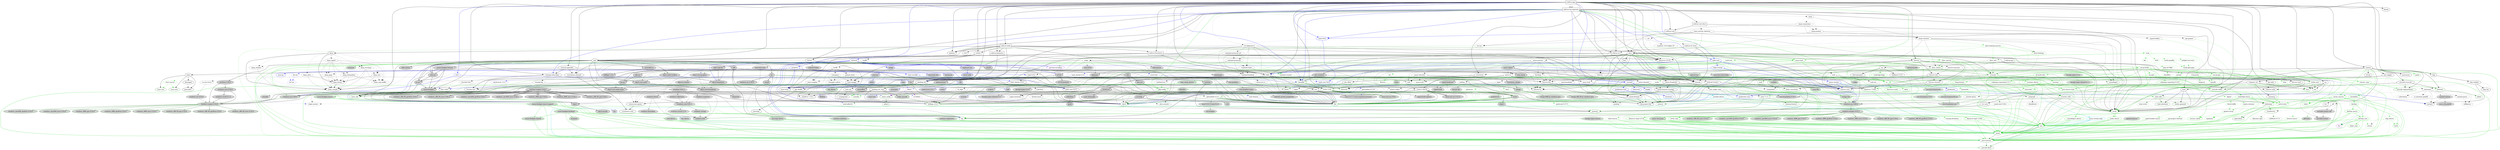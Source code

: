 digraph {
    0 [ label = "coldvox-app" shape = box]
    1 [ label = "coldvox-audio" shape = box]
    2 [ label = "coldvox-foundation" shape = box]
    3 [ label = "coldvox-telemetry" shape = box]
    4 [ label = "coldvox-text-injection" shape = box]
    5 [ label = "coldvox-stt" shape = box]
    6 [ label = "coldvox-stt-vosk" shape = box]
    7 [ label = "coldvox-vad" shape = box]
    8 [ label = "coldvox-vad-silero" shape = box]
    9 [ label = "coldvox-gui" shape = box]
    10 [ label = "anyhow" ]
    11 [ label = "async-trait" color = green3]
    12 [ label = "chrono" ]
    13 [ label = "clap" ]
    14 [ label = "cpal" ]
    15 [ label = "crossbeam-channel" ]
    16 [ label = "crossterm" ]
    17 [ label = "csv" ]
    18 [ label = "ctrlc" color = blue]
    19 [ label = "env_logger" ]
    20 [ label = "fastrand" color = darkgreen]
    21 [ label = "futures" ]
    22 [ label = "hound" ]
    23 [ label = "mockall" color = blue]
    24 [ label = "once_cell" color = darkgreen]
    25 [ label = "parking_lot" ]
    26 [ label = "proptest" color = blue]
    27 [ label = "rand 0.8.5" color = blue]
    28 [ label = "ratatui" ]
    29 [ label = "rubato" ]
    30 [ label = "serde" color = darkgreen]
    31 [ label = "serde_json" color = darkgreen]
    32 [ label = "tempfile" color = darkgreen]
    33 [ label = "thiserror 2.0.16" ]
    34 [ label = "tokio" ]
    35 [ label = "tokio-test" color = blue]
    36 [ label = "toml" ]
    37 [ label = "tracing" ]
    38 [ label = "tracing-appender" ]
    39 [ label = "tracing-subscriber" ]
    40 [ label = "zbus" ]
    41 [ label = "dasp" ]
    42 [ label = "rtrb" ]
    43 [ label = "arboard" color = blue]
    44 [ label = "atspi" style = dashed]
    45 [ label = "cc" color = green3]
    46 [ label = "enigo" style = dashed]
    47 [ label = "pkg-config" color = green3]
    48 [ label = "wl-clipboard-rs" style = dashed]
    49 [ label = "vosk" style = dashed]
    50 [ label = "voice_activity_detector" style = dashed]
    51 [ label = "cxx" ]
    52 [ label = "cxx-qt-build" color = green3]
    53 [ label = "proc-macro2" color = darkgreen]
    54 [ label = "quote" color = darkgreen]
    55 [ label = "syn" color = darkgreen]
    56 [ label = "android-tzdata" style = "dashed,filled", fillcolor = lightgrey]
    57 [ label = "iana-time-zone" style = "dashed,filled", fillcolor = lightgrey]
    58 [ label = "js-sys" style = filled, fillcolor = lightgrey]
    59 [ label = "num-traits" ]
    60 [ label = "wasm-bindgen" style = filled, fillcolor = lightgrey]
    61 [ label = "windows-link" color = darkgreen, style = filled, fillcolor = lightgrey]
    62 [ label = "clap_builder" ]
    63 [ label = "clap_derive" color = green3, style = dashed]
    64 [ label = "alsa" style = filled, fillcolor = lightgrey]
    65 [ label = "coreaudio-rs" style = filled, fillcolor = lightgrey]
    66 [ label = "dasp_sample" ]
    67 [ label = "jni" style = filled, fillcolor = lightgrey]
    68 [ label = "libc" color = darkgreen]
    69 [ label = "mach2" style = filled, fillcolor = lightgrey]
    70 [ label = "ndk" style = filled, fillcolor = lightgrey]
    71 [ label = "ndk-context" style = filled, fillcolor = lightgrey]
    72 [ label = "num-derive" color = green3, style = filled, fillcolor = lightgrey]
    73 [ label = "objc2-audio-toolbox" style = filled, fillcolor = lightgrey]
    74 [ label = "objc2-core-audio" style = filled, fillcolor = lightgrey]
    75 [ label = "objc2-core-audio-types" style = filled, fillcolor = lightgrey]
    76 [ label = "wasm-bindgen-futures" style = filled, fillcolor = lightgrey]
    77 [ label = "web-sys" style = filled, fillcolor = lightgrey]
    78 [ label = "windows 0.54.0" style = filled, fillcolor = lightgrey]
    79 [ label = "crossbeam-utils" ]
    80 [ label = "bitflags 2.9.4" color = darkgreen]
    81 [ label = "crossterm_winapi" style = "dashed,filled", fillcolor = lightgrey]
    82 [ label = "mio" ]
    83 [ label = "rustix 0.38.44" ]
    84 [ label = "signal-hook" style = "dashed,filled", fillcolor = lightgrey]
    85 [ label = "signal-hook-mio" style = "dashed,filled", fillcolor = lightgrey]
    86 [ label = "winapi" color = darkgreen, style = filled, fillcolor = lightgrey]
    87 [ label = "csv-core" ]
    88 [ label = "itoa" color = darkgreen]
    89 [ label = "ryu" color = darkgreen]
    90 [ label = "nix" style = filled, fillcolor = lightgrey]
    91 [ label = "windows-sys 0.59.0" color = darkgreen, style = filled, fillcolor = lightgrey]
    92 [ label = "anstream" style = dashed]
    93 [ label = "anstyle" ]
    94 [ label = "env_filter" ]
    95 [ label = "jiff" style = dashed]
    96 [ label = "log" color = darkgreen]
    97 [ label = "futures-channel" ]
    98 [ label = "futures-core" ]
    99 [ label = "futures-executor" style = dashed]
    100 [ label = "futures-io" ]
    101 [ label = "futures-sink" ]
    102 [ label = "futures-task" ]
    103 [ label = "futures-util" ]
    104 [ label = "cfg-if" color = darkgreen]
    105 [ label = "downcast" color = blue]
    106 [ label = "fragile" color = blue]
    107 [ label = "lazy_static" ]
    108 [ label = "mockall_derive" color = turquoise3]
    109 [ label = "predicates" color = blue]
    110 [ label = "predicates-tree" color = blue]
    111 [ label = "lock_api" ]
    112 [ label = "parking_lot_core" ]
    113 [ label = "bit-set" color = blue, style = dashed]
    114 [ label = "bit-vec" color = blue, style = dashed]
    115 [ label = "rand 0.9.2" ]
    116 [ label = "rand_chacha 0.9.0" ]
    117 [ label = "rand_xorshift" color = blue]
    118 [ label = "regex-syntax" style = dashed]
    119 [ label = "rusty-fork" color = blue, style = dashed]
    120 [ label = "unarray" color = blue]
    121 [ label = "rand_chacha 0.3.1" color = blue, style = dashed]
    122 [ label = "rand_core 0.6.4" color = blue]
    123 [ label = "cassowary" ]
    124 [ label = "compact_str" ]
    125 [ label = "instability" color = green3]
    126 [ label = "itertools" color = darkgreen]
    127 [ label = "lru" ]
    128 [ label = "paste" color = green3]
    129 [ label = "strum" ]
    130 [ label = "strum_macros" color = green3]
    131 [ label = "unicode-segmentation" color = darkgreen]
    132 [ label = "unicode-truncate" ]
    133 [ label = "unicode-width" color = darkgreen]
    134 [ label = "num-complex" style = dashed]
    135 [ label = "num-integer" ]
    136 [ label = "realfft" style = dashed]
    137 [ label = "serde_derive" color = green3]
    138 [ label = "memchr" color = darkgreen]
    139 [ label = "getrandom 0.3.3" color = darkgreen, style = dashed]
    140 [ label = "rustix 1.0.8" color = darkgreen]
    141 [ label = "windows-sys 0.60.2" color = darkgreen, style = filled, fillcolor = lightgrey]
    142 [ label = "thiserror-impl 2.0.16" color = green3]
    143 [ label = "backtrace" style = filled, fillcolor = lightgrey]
    144 [ label = "bytes" color = darkgreen]
    145 [ label = "io-uring" style = filled, fillcolor = lightgrey]
    146 [ label = "pin-project-lite" ]
    147 [ label = "signal-hook-registry" style = "dashed,filled", fillcolor = lightgrey]
    148 [ label = "slab" ]
    149 [ label = "socket2" style = "dashed,filled", fillcolor = lightgrey]
    150 [ label = "tokio-macros" color = green3, style = dashed]
    151 [ label = "async-stream" color = blue]
    152 [ label = "tokio-stream" color = blue]
    153 [ label = "serde_spanned" color = darkgreen]
    154 [ label = "toml_datetime" color = darkgreen]
    155 [ label = "toml_edit" color = darkgreen]
    156 [ label = "tracing-attributes" color = green3, style = dashed]
    157 [ label = "tracing-core" ]
    158 [ label = "thiserror 1.0.69" color = darkgreen]
    159 [ label = "time" ]
    160 [ label = "matchers" style = dashed]
    161 [ label = "nu-ansi-term" style = dashed]
    162 [ label = "regex-automata" style = dashed]
    163 [ label = "sharded-slab" style = dashed]
    164 [ label = "smallvec 1.15.1" ]
    165 [ label = "thread_local" style = dashed]
    166 [ label = "tracing-log" style = dashed]
    167 [ label = "async-broadcast" ]
    168 [ label = "async-executor" style = dashed]
    169 [ label = "async-io" style = dashed]
    170 [ label = "async-lock" style = dashed]
    171 [ label = "async-process" style = dashed]
    172 [ label = "async-recursion" color = green3, style = filled, fillcolor = lightgrey]
    173 [ label = "async-task" style = dashed]
    174 [ label = "blocking" style = dashed]
    175 [ label = "enumflags2" color = darkgreen]
    176 [ label = "event-listener" ]
    177 [ label = "futures-lite" ]
    178 [ label = "hex" ]
    179 [ label = "ordered-stream" ]
    180 [ label = "serde_repr" color = green3]
    181 [ label = "uds_windows" style = filled, fillcolor = lightgrey]
    182 [ label = "winnow" color = darkgreen]
    183 [ label = "zbus_macros" color = green3]
    184 [ label = "zbus_names" color = darkgreen]
    185 [ label = "zvariant" color = darkgreen]
    186 [ label = "dasp_envelope" style = dashed]
    187 [ label = "dasp_frame" ]
    188 [ label = "dasp_interpolate" style = dashed]
    189 [ label = "dasp_peak" style = dashed]
    190 [ label = "dasp_ring_buffer" style = dashed]
    191 [ label = "dasp_rms" style = dashed]
    192 [ label = "dasp_signal" style = dashed]
    193 [ label = "dasp_slice" style = dashed]
    194 [ label = "dasp_window" style = dashed]
    195 [ label = "clipboard-win" color = blue, style = filled, fillcolor = lightgrey]
    196 [ label = "image" color = blue, style = "dashed,filled", fillcolor = lightgrey]
    197 [ label = "objc2" style = filled, fillcolor = lightgrey]
    198 [ label = "objc2-app-kit" style = filled, fillcolor = lightgrey]
    199 [ label = "objc2-core-foundation" style = filled, fillcolor = lightgrey]
    200 [ label = "objc2-core-graphics" style = "dashed,filled", fillcolor = lightgrey]
    201 [ label = "objc2-foundation" style = filled, fillcolor = lightgrey]
    202 [ label = "percent-encoding" color = darkviolet]
    203 [ label = "x11rb" style = filled, fillcolor = lightgrey]
    204 [ label = "atspi-common" style = dashed]
    205 [ label = "atspi-connection" style = dashed]
    206 [ label = "atspi-proxies" style = dashed]
    207 [ label = "find-msvc-tools" color = green3]
    208 [ label = "jobserver" color = green3, style = dashed]
    209 [ label = "shlex" color = green3]
    210 [ label = "core-foundation 0.10.1" style = "dashed,filled", fillcolor = lightgrey]
    211 [ label = "core-graphics" style = "dashed,filled", fillcolor = lightgrey]
    212 [ label = "foreign-types-shared 0.3.1" style = "dashed,filled", fillcolor = lightgrey]
    213 [ label = "nom 8.0.0" style = "dashed,filled", fillcolor = lightgrey]
    214 [ label = "windows 0.61.3" style = "dashed,filled", fillcolor = lightgrey]
    215 [ label = "xkbcommon" style = "dashed,filled", fillcolor = lightgrey]
    216 [ label = "xkeysym" style = "dashed,filled", fillcolor = lightgrey]
    217 [ label = "os_pipe" style = dashed]
    218 [ label = "tree_magic_mini" style = dashed]
    219 [ label = "wayland-backend" style = dashed]
    220 [ label = "wayland-client" style = dashed]
    221 [ label = "wayland-protocols" style = dashed]
    222 [ label = "wayland-protocols-wlr" style = dashed]
    223 [ label = "vosk-sys" style = dashed]
    224 [ label = "ndarray" style = dashed]
    225 [ label = "ort" style = dashed]
    226 [ label = "ort-sys" style = dashed]
    227 [ label = "pin-project" style = dashed]
    228 [ label = "typed-builder" style = dashed]
    229 [ label = "cxxbridge-flags" color = green3]
    230 [ label = "cxxbridge-macro" color = green3]
    231 [ label = "foldhash 0.2.0" ]
    232 [ label = "link-cplusplus" ]
    233 [ label = "codespan-reporting 0.11.1" color = green3]
    234 [ label = "cxx-gen" color = green3]
    235 [ label = "cxx-qt-gen" color = green3]
    236 [ label = "qt-build-utils" color = green3]
    237 [ label = "version_check" color = green3]
    238 [ label = "unicode-ident" color = darkgreen]
    239 [ label = "android_system_properties" style = "dashed,filled", fillcolor = lightgrey]
    240 [ label = "core-foundation-sys" color = darkgreen, style = "dashed,filled", fillcolor = lightgrey]
    241 [ label = "iana-time-zone-haiku" style = "dashed,filled", fillcolor = lightgrey]
    242 [ label = "windows-core 0.61.2" style = "dashed,filled", fillcolor = lightgrey]
    243 [ label = "autocfg" color = green3]
    244 [ label = "rustversion" color = green3]
    245 [ label = "wasm-bindgen-macro" color = green3, style = filled, fillcolor = lightgrey]
    246 [ label = "clap_lex" ]
    247 [ label = "strsim" color = darkgreen, style = dashed]
    248 [ label = "heck" color = green3]
    249 [ label = "alsa-sys" style = filled, fillcolor = lightgrey]
    250 [ label = "bitflags 1.3.2" style = filled, fillcolor = lightgrey]
    251 [ label = "cesu8" style = filled, fillcolor = lightgrey]
    252 [ label = "combine" style = filled, fillcolor = lightgrey]
    253 [ label = "jni-sys" style = filled, fillcolor = lightgrey]
    254 [ label = "walkdir" color = green3, style = filled, fillcolor = lightgrey]
    255 [ label = "windows-sys 0.45.0" style = filled, fillcolor = lightgrey]
    256 [ label = "ndk-sys" style = filled, fillcolor = lightgrey]
    257 [ label = "num_enum" style = filled, fillcolor = lightgrey]
    258 [ label = "dispatch2" style = "dashed,filled", fillcolor = lightgrey]
    259 [ label = "windows-core 0.54.0" style = filled, fillcolor = lightgrey]
    260 [ label = "windows-targets 0.52.6" color = darkgreen, style = filled, fillcolor = lightgrey]
    261 [ label = "wasi 0.11.1+wasi-snapshot-preview1" style = filled, fillcolor = lightgrey]
    262 [ label = "errno" color = darkgreen, style = filled, fillcolor = lightgrey]
    263 [ label = "linux-raw-sys 0.4.15" style = filled, fillcolor = lightgrey]
    264 [ label = "winapi-i686-pc-windows-gnu" color = darkgreen, style = filled, fillcolor = lightgrey]
    265 [ label = "winapi-x86_64-pc-windows-gnu" color = darkgreen, style = filled, fillcolor = lightgrey]
    266 [ label = "cfg_aliases" color = green3, style = filled, fillcolor = lightgrey]
    267 [ label = "memoffset" style = filled, fillcolor = lightgrey]
    268 [ label = "anstyle-parse" style = dashed]
    269 [ label = "anstyle-query" style = dashed]
    270 [ label = "anstyle-wincon" style = "dashed,filled", fillcolor = lightgrey]
    271 [ label = "colorchoice" style = dashed]
    272 [ label = "is_terminal_polyfill" style = dashed]
    273 [ label = "utf8parse" style = dashed]
    274 [ label = "regex" style = dashed]
    275 [ label = "jiff-static" color = green3, style = "dashed,filled", fillcolor = lightgrey]
    276 [ label = "portable-atomic" style = "dashed,filled", fillcolor = lightgrey]
    277 [ label = "portable-atomic-util" style = "dashed,filled", fillcolor = lightgrey]
    278 [ label = "futures-macro" color = green3, style = dashed]
    279 [ label = "pin-utils" ]
    280 [ label = "predicates-core" color = blue]
    281 [ label = "termtree" color = blue]
    282 [ label = "scopeguard" ]
    283 [ label = "redox_syscall" color = darkgreen, style = filled, fillcolor = lightgrey]
    284 [ label = "rand_core 0.9.3" ]
    285 [ label = "ppv-lite86" ]
    286 [ label = "fnv" color = darkviolet]
    287 [ label = "quick-error 1.2.3" color = blue, style = dashed]
    288 [ label = "wait-timeout" color = blue, style = dashed]
    289 [ label = "getrandom 0.2.16" color = blue, style = dashed]
    290 [ label = "castaway" ]
    291 [ label = "static_assertions" color = darkgreen]
    292 [ label = "darling" color = green3]
    293 [ label = "indoc" color = green3]
    294 [ label = "either" color = darkgreen]
    295 [ label = "hashbrown" color = darkgreen]
    296 [ label = "rustfft" style = dashed]
    297 [ label = "r-efi" color = darkgreen, style = "dashed,filled", fillcolor = lightgrey]
    298 [ label = "wasi 0.14.3+wasi-0.2.4" color = darkgreen, style = "dashed,filled", fillcolor = lightgrey]
    299 [ label = "linux-raw-sys 0.9.4" color = darkgreen, style = filled, fillcolor = lightgrey]
    300 [ label = "windows-targets 0.53.3" color = darkgreen, style = filled, fillcolor = lightgrey]
    301 [ label = "addr2line" style = filled, fillcolor = lightgrey]
    302 [ label = "miniz_oxide" color = darkgreen]
    303 [ label = "object" style = filled, fillcolor = lightgrey]
    304 [ label = "rustc-demangle" style = filled, fillcolor = lightgrey]
    305 [ label = "async-stream-impl" color = turquoise3]
    306 [ label = "indexmap" color = darkgreen]
    307 [ label = "toml_write" color = darkgreen, style = dashed]
    308 [ label = "valuable" style = "dashed,filled", fillcolor = lightgrey]
    309 [ label = "thiserror-impl 1.0.69" color = green3]
    310 [ label = "deranged" ]
    311 [ label = "num-conv" color = darkgreen]
    312 [ label = "powerfmt" ]
    313 [ label = "time-core" color = darkgreen]
    314 [ label = "time-macros" color = green3, style = dashed]
    315 [ label = "windows-sys 0.52.0" style = "dashed,filled", fillcolor = lightgrey]
    316 [ label = "aho-corasick" style = dashed]
    317 [ label = "event-listener-strategy" ]
    318 [ label = "concurrent-queue" ]
    319 [ label = "parking" style = dashed]
    320 [ label = "polling" style = dashed]
    321 [ label = "async-channel" style = dashed]
    322 [ label = "async-signal" style = "dashed,filled", fillcolor = lightgrey]
    323 [ label = "piper" style = dashed]
    324 [ label = "enumflags2_derive" color = green3]
    325 [ label = "proc-macro-crate" color = green3]
    326 [ label = "zvariant_utils" color = darkgreen]
    327 [ label = "endi" color = darkgreen]
    328 [ label = "zvariant_derive" color = green3]
    329 [ label = "error-code" color = blue, style = filled, fillcolor = lightgrey]
    330 [ label = "bytemuck" color = blue, style = "dashed,filled", fillcolor = lightgrey]
    331 [ label = "byteorder-lite" color = blue, style = "dashed,filled", fillcolor = lightgrey]
    332 [ label = "moxcms" color = blue, style = "dashed,filled", fillcolor = lightgrey]
    333 [ label = "png" color = blue, style = "dashed,filled", fillcolor = lightgrey]
    334 [ label = "tiff" color = blue, style = "dashed,filled", fillcolor = lightgrey]
    335 [ label = "objc2-encode" style = filled, fillcolor = lightgrey]
    336 [ label = "objc2-io-surface" style = "dashed,filled", fillcolor = lightgrey]
    337 [ label = "gethostname" style = filled, fillcolor = lightgrey]
    338 [ label = "x11rb-protocol" style = filled, fillcolor = lightgrey]
    339 [ label = "zbus-lockstep" color = darkgreen, style = dashed]
    340 [ label = "zbus-lockstep-macros" color = green3, style = dashed]
    341 [ label = "core-graphics-types" style = "dashed,filled", fillcolor = lightgrey]
    342 [ label = "foreign-types 0.5.0" style = "dashed,filled", fillcolor = lightgrey]
    343 [ label = "windows-collections" style = "dashed,filled", fillcolor = lightgrey]
    344 [ label = "windows-future" style = "dashed,filled", fillcolor = lightgrey]
    345 [ label = "windows-numerics" style = "dashed,filled", fillcolor = lightgrey]
    346 [ label = "memmap2" style = "dashed,filled", fillcolor = lightgrey]
    347 [ label = "nom 7.1.3" color = darkgreen]
    348 [ label = "petgraph" style = dashed]
    349 [ label = "downcast-rs" style = dashed]
    350 [ label = "wayland-sys" style = dashed]
    351 [ label = "wayland-scanner" color = green3, style = dashed]
    352 [ label = "matrixmultiply" style = dashed]
    353 [ label = "rawpointer" style = dashed]
    354 [ label = "smallvec 2.0.0-alpha.10" style = dashed]
    355 [ label = "flate2" color = darkviolet, style = dashed]
    356 [ label = "sha2" color = green3, style = dashed]
    357 [ label = "tar" color = green3, style = dashed]
    358 [ label = "ureq" color = green3, style = dashed]
    359 [ label = "pin-project-internal" color = green3, style = dashed]
    360 [ label = "typed-builder-macro" color = green3, style = dashed]
    361 [ label = "termcolor" color = green3]
    362 [ label = "codespan-reporting 0.12.0" color = green3]
    363 [ label = "clang-format" color = green3]
    364 [ label = "convert_case" color = green3]
    365 [ label = "versions" color = green3]
    366 [ label = "windows-implement" color = green3, style = "dashed,filled", fillcolor = lightgrey]
    367 [ label = "windows-interface" color = green3, style = "dashed,filled", fillcolor = lightgrey]
    368 [ label = "windows-result 0.3.4" style = "dashed,filled", fillcolor = lightgrey]
    369 [ label = "windows-strings" style = "dashed,filled", fillcolor = lightgrey]
    370 [ label = "wasm-bindgen-macro-support" color = green3, style = filled, fillcolor = lightgrey]
    371 [ label = "same-file" color = green3, style = filled, fillcolor = lightgrey]
    372 [ label = "winapi-util" color = green3, style = filled, fillcolor = lightgrey]
    373 [ label = "windows-targets 0.42.2" style = filled, fillcolor = lightgrey]
    374 [ label = "num_enum_derive" color = green3, style = filled, fillcolor = lightgrey]
    375 [ label = "windows-result 0.1.2" style = filled, fillcolor = lightgrey]
    376 [ label = "windows_aarch64_gnullvm 0.52.6" color = darkgreen, style = filled, fillcolor = lightgrey]
    377 [ label = "windows_aarch64_msvc 0.52.6" color = darkgreen, style = filled, fillcolor = lightgrey]
    378 [ label = "windows_i686_gnu 0.52.6" color = darkgreen, style = filled, fillcolor = lightgrey]
    379 [ label = "windows_i686_gnullvm 0.52.6" color = darkgreen, style = filled, fillcolor = lightgrey]
    380 [ label = "windows_i686_msvc 0.52.6" color = darkgreen, style = filled, fillcolor = lightgrey]
    381 [ label = "windows_x86_64_gnu 0.52.6" color = darkgreen, style = filled, fillcolor = lightgrey]
    382 [ label = "windows_x86_64_gnullvm 0.52.6" color = darkgreen, style = filled, fillcolor = lightgrey]
    383 [ label = "windows_x86_64_msvc 0.52.6" color = darkgreen, style = filled, fillcolor = lightgrey]
    384 [ label = "once_cell_polyfill" style = "dashed,filled", fillcolor = lightgrey]
    385 [ label = "zerocopy" ]
    386 [ label = "darling_core" color = green3]
    387 [ label = "darling_macro" color = green3]
    388 [ label = "allocator-api2" color = darkgreen, style = dashed]
    389 [ label = "equivalent" color = darkgreen]
    390 [ label = "foldhash 0.1.5" color = darkgreen, style = dashed]
    391 [ label = "primal-check" style = dashed]
    392 [ label = "strength_reduce" style = dashed]
    393 [ label = "transpose" style = dashed]
    394 [ label = "wit-bindgen" color = darkgreen, style = "dashed,filled", fillcolor = lightgrey]
    395 [ label = "windows_aarch64_gnullvm 0.53.0" color = darkgreen, style = filled, fillcolor = lightgrey]
    396 [ label = "windows_aarch64_msvc 0.53.0" color = darkgreen, style = filled, fillcolor = lightgrey]
    397 [ label = "windows_i686_gnu 0.53.0" color = darkgreen, style = filled, fillcolor = lightgrey]
    398 [ label = "windows_i686_gnullvm 0.53.0" color = darkgreen, style = filled, fillcolor = lightgrey]
    399 [ label = "windows_i686_msvc 0.53.0" color = darkgreen, style = filled, fillcolor = lightgrey]
    400 [ label = "windows_x86_64_gnu 0.53.0" color = darkgreen, style = filled, fillcolor = lightgrey]
    401 [ label = "windows_x86_64_gnullvm 0.53.0" color = darkgreen, style = filled, fillcolor = lightgrey]
    402 [ label = "windows_x86_64_msvc 0.53.0" color = darkgreen, style = filled, fillcolor = lightgrey]
    403 [ label = "gimli" style = filled, fillcolor = lightgrey]
    404 [ label = "adler2" color = darkgreen]
    405 [ label = "simd-adler32" color = darkgreen, style = dashed]
    406 [ label = "hermit-abi" style = "dashed,filled", fillcolor = lightgrey]
    407 [ label = "atomic-waker" style = dashed]
    408 [ label = "pxfm" color = blue, style = "dashed,filled", fillcolor = lightgrey]
    409 [ label = "crc32fast" color = darkviolet, style = dashed]
    410 [ label = "fdeflate" color = blue, style = "dashed,filled", fillcolor = lightgrey]
    411 [ label = "fax" color = blue, style = "dashed,filled", fillcolor = lightgrey]
    412 [ label = "half" color = blue, style = "dashed,filled", fillcolor = lightgrey]
    413 [ label = "quick-error 2.0.1" color = blue, style = "dashed,filled", fillcolor = lightgrey]
    414 [ label = "weezl" color = blue, style = "dashed,filled", fillcolor = lightgrey]
    415 [ label = "zune-jpeg" color = blue, style = "dashed,filled", fillcolor = lightgrey]
    416 [ label = "zbus_xml" color = darkgreen, style = dashed]
    417 [ label = "foreign-types-macros" color = green3, style = "dashed,filled", fillcolor = lightgrey]
    418 [ label = "windows-threading" style = "dashed,filled", fillcolor = lightgrey]
    419 [ label = "minimal-lexical" color = darkgreen]
    420 [ label = "fixedbitset" style = dashed]
    421 [ label = "quick-xml 0.37.5" color = green3, style = dashed]
    422 [ label = "cpufeatures" color = green3, style = "dashed,filled", fillcolor = lightgrey]
    423 [ label = "digest" color = green3, style = dashed]
    424 [ label = "filetime" color = green3, style = dashed]
    425 [ label = "xattr" color = green3, style = "dashed,filled", fillcolor = lightgrey]
    426 [ label = "base64" color = green3, style = dashed]
    427 [ label = "der" color = green3, style = dashed]
    428 [ label = "native-tls" color = green3, style = dashed]
    429 [ label = "rustls-pemfile" color = green3, style = dashed]
    430 [ label = "rustls-pki-types" color = green3, style = dashed]
    431 [ label = "socks" color = green3, style = dashed]
    432 [ label = "ureq-proto" color = green3, style = dashed]
    433 [ label = "utf-8" color = green3, style = dashed]
    434 [ label = "webpki-root-certs" color = green3, style = dashed]
    435 [ label = "wasm-bindgen-backend" color = green3, style = filled, fillcolor = lightgrey]
    436 [ label = "wasm-bindgen-shared" color = green3, style = filled, fillcolor = lightgrey]
    437 [ label = "windows_aarch64_gnullvm 0.42.2" style = filled, fillcolor = lightgrey]
    438 [ label = "windows_aarch64_msvc 0.42.2" style = filled, fillcolor = lightgrey]
    439 [ label = "windows_i686_gnu 0.42.2" style = filled, fillcolor = lightgrey]
    440 [ label = "windows_i686_msvc 0.42.2" style = filled, fillcolor = lightgrey]
    441 [ label = "windows_x86_64_gnu 0.42.2" style = filled, fillcolor = lightgrey]
    442 [ label = "windows_x86_64_gnullvm 0.42.2" style = filled, fillcolor = lightgrey]
    443 [ label = "windows_x86_64_msvc 0.42.2" style = filled, fillcolor = lightgrey]
    444 [ label = "zerocopy-derive" color = green3, style = filled, fillcolor = lightgrey]
    445 [ label = "ident_case" color = green3]
    446 [ label = "fax_derive" color = turquoise3, style = "dashed,filled", fillcolor = lightgrey]
    447 [ label = "crunchy" color = blue, style = "dashed,filled", fillcolor = lightgrey]
    448 [ label = "zune-core" color = blue, style = "dashed,filled", fillcolor = lightgrey]
    449 [ label = "quick-xml 0.36.2" color = darkgreen, style = dashed]
    450 [ label = "block-buffer" color = green3, style = dashed]
    451 [ label = "crypto-common" color = green3, style = dashed]
    452 [ label = "libredox" color = green3, style = "dashed,filled", fillcolor = lightgrey]
    453 [ label = "pem-rfc7468" color = green3, style = dashed]
    454 [ label = "zeroize" color = green3, style = dashed]
    455 [ label = "openssl" color = green3, style = "dashed,filled", fillcolor = lightgrey]
    456 [ label = "openssl-probe" color = green3, style = "dashed,filled", fillcolor = lightgrey]
    457 [ label = "openssl-sys" color = green3, style = "dashed,filled", fillcolor = lightgrey]
    458 [ label = "schannel" color = green3, style = "dashed,filled", fillcolor = lightgrey]
    459 [ label = "security-framework" color = green3, style = "dashed,filled", fillcolor = lightgrey]
    460 [ label = "security-framework-sys" color = green3, style = "dashed,filled", fillcolor = lightgrey]
    461 [ label = "byteorder" color = green3, style = dashed]
    462 [ label = "http" color = green3, style = dashed]
    463 [ label = "httparse" color = green3, style = dashed]
    464 [ label = "bumpalo" color = green3, style = filled, fillcolor = lightgrey]
    465 [ label = "generic-array" color = green3, style = dashed]
    466 [ label = "typenum" color = green3, style = dashed]
    467 [ label = "base64ct" color = green3, style = dashed]
    468 [ label = "foreign-types 0.3.2" color = green3, style = "dashed,filled", fillcolor = lightgrey]
    469 [ label = "openssl-macros" color = green3, style = "dashed,filled", fillcolor = lightgrey]
    470 [ label = "vcpkg" color = green3, style = "dashed,filled", fillcolor = lightgrey]
    471 [ label = "core-foundation 0.9.4" color = green3, style = "dashed,filled", fillcolor = lightgrey]
    472 [ label = "foreign-types-shared 0.1.1" color = green3, style = "dashed,filled", fillcolor = lightgrey]
    0 -> 10 [ ]
    0 -> 11 [ color = green3]
    0 -> 12 [ ]
    0 -> 13 [ ]
    0 -> 1 [ ]
    0 -> 2 [ ]
    0 -> 5 [ ]
    0 -> 6 [ style = dotted]
    0 -> 3 [ ]
    0 -> 4 [ arrowType = empty, fillcolor = lightgrey, style = dotted]
    0 -> 4 [ arrowType = empty, fillcolor = lightgrey, style = dotted]
    0 -> 4 [ arrowType = empty, fillcolor = lightgrey, style = dotted]
    0 -> 7 [ ]
    0 -> 8 [ ]
    0 -> 14 [ ]
    0 -> 15 [ ]
    0 -> 16 [ ]
    0 -> 17 [ ]
    0 -> 18 [ color = blue]
    0 -> 19 [ ]
    0 -> 20 [ ]
    0 -> 21 [ ]
    0 -> 22 [ ]
    0 -> 23 [ color = blue]
    0 -> 24 [ ]
    0 -> 25 [ ]
    0 -> 26 [ color = blue]
    0 -> 27 [ color = blue]
    0 -> 28 [ ]
    0 -> 29 [ ]
    0 -> 30 [ ]
    0 -> 31 [ ]
    0 -> 32 [ color = blue]
    0 -> 33 [ ]
    0 -> 34 [ ]
    0 -> 35 [ color = blue]
    0 -> 36 [ ]
    0 -> 37 [ ]
    0 -> 38 [ ]
    0 -> 39 [ ]
    0 -> 40 [ ]
    1 -> 10 [ ]
    1 -> 2 [ ]
    1 -> 3 [ ]
    1 -> 14 [ ]
    1 -> 41 [ ]
    1 -> 25 [ ]
    1 -> 42 [ ]
    1 -> 29 [ ]
    1 -> 33 [ ]
    1 -> 34 [ ]
    1 -> 37 [ ]
    2 -> 14 [ ]
    2 -> 15 [ ]
    2 -> 25 [ ]
    2 -> 30 [ ]
    2 -> 33 [ ]
    2 -> 34 [ ]
    2 -> 37 [ ]
    3 -> 25 [ ]
    4 -> 10 [ ]
    4 -> 43 [ color = blue]
    4 -> 11 [ color = green3]
    4 -> 44 [ style = dotted]
    4 -> 45 [ color = green3]
    4 -> 12 [ ]
    4 -> 5 [ ]
    4 -> 46 [ style = dotted]
    4 -> 23 [ color = blue]
    4 -> 25 [ ]
    4 -> 47 [ color = green3]
    4 -> 27 [ color = blue]
    4 -> 30 [ ]
    4 -> 31 [ ]
    4 -> 32 [ color = blue]
    4 -> 33 [ ]
    4 -> 34 [ ]
    4 -> 35 [ color = blue]
    4 -> 36 [ ]
    4 -> 37 [ ]
    4 -> 39 [ color = blue]
    4 -> 48 [ style = dotted]
    5 -> 11 [ color = green3]
    5 -> 25 [ ]
    5 -> 33 [ ]
    5 -> 34 [ ]
    5 -> 37 [ ]
    6 -> 5 [ ]
    6 -> 37 [ ]
    6 -> 49 [ style = dotted]
    7 -> 27 [ color = blue]
    7 -> 30 [ ]
    8 -> 7 [ ]
    8 -> 30 [ ]
    8 -> 50 [ style = dotted]
    9 -> 51 [ ]
    9 -> 52 [ color = green3]
    11 -> 53 [ color = green3]
    11 -> 54 [ color = green3]
    11 -> 55 [ color = green3]
    12 -> 56 [ arrowType = empty, fillcolor = lightgrey, style = dotted]
    12 -> 57 [ arrowType = empty, fillcolor = lightgrey, style = dotted]
    12 -> 58 [ arrowType = empty, fillcolor = lightgrey, style = dotted]
    12 -> 59 [ ]
    12 -> 30 [ style = dotted]
    12 -> 60 [ arrowType = empty, fillcolor = lightgrey, style = dotted]
    12 -> 61 [ arrowType = empty, fillcolor = lightgrey, style = dotted]
    13 -> 62 [ ]
    13 -> 63 [ color = green3, style = dotted]
    14 -> 64 [ arrowType = empty, fillcolor = lightgrey]
    14 -> 65 [ arrowType = empty, fillcolor = lightgrey]
    14 -> 66 [ ]
    14 -> 67 [ arrowType = empty, fillcolor = lightgrey]
    14 -> 58 [ arrowType = empty, fillcolor = lightgrey]
    14 -> 58 [ arrowType = empty, fillcolor = lightgrey]
    14 -> 68 [ arrowType = empty, fillcolor = lightgrey]
    14 -> 69 [ arrowType = empty, fillcolor = lightgrey]
    14 -> 70 [ arrowType = empty, fillcolor = lightgrey]
    14 -> 71 [ arrowType = empty, fillcolor = lightgrey]
    14 -> 72 [ color = green3, arrowType = empty, fillcolor = lightgrey]
    14 -> 59 [ arrowType = empty, fillcolor = lightgrey]
    14 -> 73 [ arrowType = empty, fillcolor = lightgrey]
    14 -> 74 [ arrowType = empty, fillcolor = lightgrey]
    14 -> 75 [ arrowType = empty, fillcolor = lightgrey]
    14 -> 60 [ arrowType = empty, fillcolor = lightgrey]
    14 -> 76 [ arrowType = empty, fillcolor = lightgrey]
    14 -> 77 [ arrowType = empty, fillcolor = lightgrey]
    14 -> 77 [ arrowType = empty, fillcolor = lightgrey]
    14 -> 78 [ arrowType = empty, fillcolor = lightgrey]
    15 -> 79 [ ]
    16 -> 80 [ ]
    16 -> 81 [ arrowType = empty, fillcolor = lightgrey, style = dotted]
    16 -> 82 [ arrowType = empty, fillcolor = lightgrey, style = dotted]
    16 -> 25 [ ]
    16 -> 83 [ arrowType = empty, fillcolor = lightgrey]
    16 -> 84 [ arrowType = empty, fillcolor = lightgrey, style = dotted]
    16 -> 85 [ arrowType = empty, fillcolor = lightgrey, style = dotted]
    16 -> 86 [ arrowType = empty, fillcolor = lightgrey, style = dotted]
    17 -> 87 [ ]
    17 -> 88 [ ]
    17 -> 89 [ ]
    17 -> 30 [ ]
    18 -> 90 [ color = blue, arrowType = empty, fillcolor = lightgrey]
    18 -> 91 [ color = blue, arrowType = empty, fillcolor = lightgrey]
    19 -> 92 [ style = dotted]
    19 -> 93 [ style = dotted]
    19 -> 94 [ ]
    19 -> 95 [ style = dotted]
    19 -> 96 [ ]
    21 -> 97 [ ]
    21 -> 98 [ ]
    21 -> 99 [ style = dotted]
    21 -> 100 [ ]
    21 -> 101 [ ]
    21 -> 102 [ ]
    21 -> 103 [ ]
    23 -> 104 [ color = blue]
    23 -> 105 [ color = blue]
    23 -> 106 [ color = blue]
    23 -> 107 [ color = blue]
    23 -> 108 [ color = turquoise3]
    23 -> 109 [ color = blue]
    23 -> 110 [ color = blue]
    25 -> 111 [ ]
    25 -> 112 [ ]
    26 -> 113 [ color = blue, style = dotted]
    26 -> 114 [ color = blue, style = dotted]
    26 -> 80 [ color = blue]
    26 -> 107 [ color = blue, style = dotted]
    26 -> 59 [ color = blue]
    26 -> 115 [ color = blue]
    26 -> 116 [ color = blue]
    26 -> 117 [ color = blue]
    26 -> 118 [ color = blue, style = dotted]
    26 -> 119 [ color = blue, style = dotted]
    26 -> 32 [ color = blue, style = dotted]
    26 -> 120 [ color = blue]
    27 -> 68 [ color = blue, arrowType = empty, fillcolor = lightgrey, style = dotted]
    27 -> 121 [ color = blue, style = dotted]
    27 -> 122 [ color = blue]
    28 -> 80 [ ]
    28 -> 123 [ ]
    28 -> 124 [ ]
    28 -> 16 [ style = dotted]
    28 -> 125 [ color = green3]
    28 -> 126 [ ]
    28 -> 127 [ ]
    28 -> 128 [ color = green3]
    28 -> 129 [ ]
    28 -> 130 [ color = green3]
    28 -> 131 [ ]
    28 -> 132 [ ]
    28 -> 133 [ ]
    29 -> 134 [ style = dotted]
    29 -> 135 [ ]
    29 -> 59 [ ]
    29 -> 136 [ style = dotted]
    30 -> 137 [ color = green3, style = dotted]
    30 -> 137 [ color = green3, arrowType = empty, fillcolor = lightgrey]
    31 -> 88 [ color = darkgreen]
    31 -> 138 [ color = darkgreen]
    31 -> 89 [ color = darkgreen]
    31 -> 30 [ color = darkgreen]
    32 -> 20 [ color = darkgreen]
    32 -> 139 [ color = darkgreen, arrowType = empty, fillcolor = lightgrey, style = dotted]
    32 -> 24 [ color = darkgreen]
    32 -> 140 [ color = darkgreen, arrowType = empty, fillcolor = lightgrey]
    32 -> 141 [ color = darkgreen, arrowType = empty, fillcolor = lightgrey]
    33 -> 142 [ color = green3]
    34 -> 143 [ arrowType = empty, fillcolor = lightgrey]
    34 -> 144 [ style = dotted]
    34 -> 145 [ arrowType = empty, fillcolor = lightgrey]
    34 -> 68 [ arrowType = empty, fillcolor = lightgrey]
    34 -> 68 [ arrowType = empty, fillcolor = lightgrey, style = dotted]
    34 -> 82 [ style = dotted]
    34 -> 82 [ arrowType = empty, fillcolor = lightgrey]
    34 -> 25 [ style = dotted]
    34 -> 146 [ ]
    34 -> 147 [ arrowType = empty, fillcolor = lightgrey, style = dotted]
    34 -> 148 [ arrowType = empty, fillcolor = lightgrey]
    34 -> 149 [ arrowType = empty, fillcolor = lightgrey, style = dotted]
    34 -> 150 [ color = green3, style = dotted]
    34 -> 91 [ arrowType = empty, fillcolor = lightgrey, style = dotted]
    35 -> 151 [ color = blue]
    35 -> 144 [ color = blue]
    35 -> 98 [ color = blue]
    35 -> 34 [ color = blue]
    35 -> 152 [ color = blue]
    36 -> 30 [ ]
    36 -> 153 [ ]
    36 -> 154 [ ]
    36 -> 155 [ style = dotted]
    37 -> 146 [ ]
    37 -> 156 [ color = green3, style = dotted]
    37 -> 157 [ ]
    38 -> 15 [ ]
    38 -> 158 [ ]
    38 -> 159 [ ]
    38 -> 39 [ ]
    39 -> 160 [ style = dotted]
    39 -> 161 [ style = dotted]
    39 -> 24 [ style = dotted]
    39 -> 162 [ style = dotted]
    39 -> 163 [ style = dotted]
    39 -> 164 [ style = dotted]
    39 -> 165 [ style = dotted]
    39 -> 37 [ style = dotted]
    39 -> 157 [ ]
    39 -> 166 [ style = dotted]
    40 -> 167 [ ]
    40 -> 168 [ style = dotted]
    40 -> 169 [ style = dotted]
    40 -> 170 [ style = dotted]
    40 -> 171 [ style = dotted]
    40 -> 172 [ color = green3, arrowType = empty, fillcolor = lightgrey]
    40 -> 173 [ style = dotted]
    40 -> 11 [ color = green3]
    40 -> 174 [ style = dotted]
    40 -> 175 [ ]
    40 -> 176 [ ]
    40 -> 98 [ ]
    40 -> 177 [ ]
    40 -> 178 [ ]
    40 -> 90 [ arrowType = empty, fillcolor = lightgrey]
    40 -> 179 [ ]
    40 -> 115 [ style = dotted]
    40 -> 30 [ ]
    40 -> 180 [ color = green3]
    40 -> 37 [ ]
    40 -> 181 [ arrowType = empty, fillcolor = lightgrey]
    40 -> 141 [ arrowType = empty, fillcolor = lightgrey]
    40 -> 182 [ ]
    40 -> 183 [ color = green3]
    40 -> 184 [ ]
    40 -> 185 [ ]
    41 -> 186 [ style = dotted]
    41 -> 187 [ ]
    41 -> 188 [ style = dotted]
    41 -> 189 [ style = dotted]
    41 -> 190 [ style = dotted]
    41 -> 191 [ style = dotted]
    41 -> 66 [ ]
    41 -> 192 [ style = dotted]
    41 -> 193 [ style = dotted]
    41 -> 194 [ style = dotted]
    43 -> 195 [ color = blue, arrowType = empty, fillcolor = lightgrey]
    43 -> 196 [ color = blue, arrowType = empty, fillcolor = lightgrey, style = dotted]
    43 -> 196 [ color = blue, arrowType = empty, fillcolor = lightgrey, style = dotted]
    43 -> 196 [ color = blue, arrowType = empty, fillcolor = lightgrey, style = dotted]
    43 -> 96 [ color = blue, arrowType = empty, fillcolor = lightgrey]
    43 -> 96 [ color = blue, arrowType = empty, fillcolor = lightgrey]
    43 -> 197 [ color = blue, arrowType = empty, fillcolor = lightgrey]
    43 -> 198 [ color = blue, arrowType = empty, fillcolor = lightgrey]
    43 -> 199 [ color = blue, arrowType = empty, fillcolor = lightgrey, style = dotted]
    43 -> 200 [ color = blue, arrowType = empty, fillcolor = lightgrey, style = dotted]
    43 -> 201 [ color = blue, arrowType = empty, fillcolor = lightgrey]
    43 -> 25 [ color = blue, arrowType = empty, fillcolor = lightgrey]
    43 -> 202 [ color = blue, arrowType = empty, fillcolor = lightgrey]
    43 -> 141 [ color = blue, arrowType = empty, fillcolor = lightgrey]
    43 -> 203 [ color = blue, arrowType = empty, fillcolor = lightgrey]
    44 -> 204 [ style = dashed]
    44 -> 205 [ style = dotted]
    44 -> 206 [ style = dotted]
    45 -> 207 [ color = green3]
    45 -> 208 [ color = green3, style = dotted]
    45 -> 68 [ color = green3, arrowType = empty, fillcolor = lightgrey, style = dotted]
    45 -> 209 [ color = green3]
    46 -> 210 [ arrowType = empty, fillcolor = lightgrey, style = dashed]
    46 -> 211 [ arrowType = empty, fillcolor = lightgrey, style = dashed]
    46 -> 212 [ arrowType = empty, fillcolor = lightgrey, style = dashed]
    46 -> 68 [ arrowType = empty, fillcolor = lightgrey, style = dashed]
    46 -> 96 [ style = dashed]
    46 -> 213 [ arrowType = empty, fillcolor = lightgrey, style = dotted]
    46 -> 197 [ arrowType = empty, fillcolor = lightgrey, style = dashed]
    46 -> 198 [ arrowType = empty, fillcolor = lightgrey, style = dashed]
    46 -> 201 [ arrowType = empty, fillcolor = lightgrey, style = dashed]
    46 -> 214 [ arrowType = empty, fillcolor = lightgrey, style = dashed]
    46 -> 203 [ arrowType = empty, fillcolor = lightgrey, style = dotted]
    46 -> 215 [ arrowType = empty, fillcolor = lightgrey, style = dashed]
    46 -> 216 [ arrowType = empty, fillcolor = lightgrey, style = dashed]
    48 -> 68 [ style = dashed]
    48 -> 96 [ style = dashed]
    48 -> 217 [ style = dashed]
    48 -> 83 [ style = dashed]
    48 -> 32 [ style = dashed]
    48 -> 33 [ style = dashed]
    48 -> 218 [ style = dashed]
    48 -> 219 [ style = dashed]
    48 -> 220 [ style = dashed]
    48 -> 221 [ style = dashed]
    48 -> 222 [ style = dashed]
    49 -> 30 [ style = dashed]
    49 -> 31 [ style = dashed]
    49 -> 158 [ style = dashed]
    49 -> 223 [ style = dashed]
    50 -> 21 [ style = dashed]
    50 -> 224 [ style = dashed]
    50 -> 225 [ style = dashed]
    50 -> 226 [ style = dashed]
    50 -> 227 [ style = dashed]
    50 -> 33 [ style = dashed]
    50 -> 228 [ style = dashed]
    51 -> 45 [ color = green3]
    51 -> 229 [ color = green3]
    51 -> 230 [ color = green3]
    51 -> 231 [ ]
    51 -> 232 [ ]
    52 -> 45 [ color = green3]
    52 -> 233 [ color = green3]
    52 -> 234 [ color = green3]
    52 -> 235 [ color = green3]
    52 -> 53 [ color = green3]
    52 -> 236 [ color = green3]
    52 -> 54 [ color = green3]
    52 -> 30 [ color = green3]
    52 -> 31 [ color = green3]
    52 -> 237 [ color = green3]
    53 -> 238 [ color = darkgreen]
    54 -> 53 [ color = darkgreen]
    55 -> 53 [ color = darkgreen]
    55 -> 54 [ color = darkgreen, style = dotted]
    55 -> 238 [ color = darkgreen]
    57 -> 239 [ arrowType = empty, fillcolor = lightgrey, style = dashed]
    57 -> 240 [ arrowType = empty, fillcolor = lightgrey, style = dashed]
    57 -> 241 [ arrowType = empty, fillcolor = lightgrey, style = dashed]
    57 -> 58 [ arrowType = empty, fillcolor = lightgrey, style = dashed]
    57 -> 96 [ arrowType = empty, fillcolor = lightgrey, style = dashed]
    57 -> 60 [ arrowType = empty, fillcolor = lightgrey, style = dashed]
    57 -> 242 [ arrowType = empty, fillcolor = lightgrey, style = dashed]
    58 -> 24 [ arrowType = empty, fillcolor = lightgrey]
    58 -> 60 [ arrowType = empty, fillcolor = lightgrey]
    59 -> 243 [ color = green3]
    60 -> 104 [ arrowType = empty, fillcolor = lightgrey]
    60 -> 24 [ arrowType = empty, fillcolor = lightgrey]
    60 -> 244 [ color = green3, arrowType = empty, fillcolor = lightgrey, style = dotted]
    60 -> 245 [ color = green3, arrowType = empty, fillcolor = lightgrey]
    62 -> 92 [ style = dotted]
    62 -> 93 [ ]
    62 -> 246 [ ]
    62 -> 247 [ style = dotted]
    63 -> 248 [ color = green3, style = dashed]
    63 -> 53 [ color = green3, style = dashed]
    63 -> 54 [ color = green3, style = dashed]
    63 -> 55 [ color = green3, style = dashed]
    64 -> 249 [ arrowType = empty, fillcolor = lightgrey]
    64 -> 80 [ arrowType = empty, fillcolor = lightgrey]
    64 -> 104 [ arrowType = empty, fillcolor = lightgrey]
    64 -> 68 [ arrowType = empty, fillcolor = lightgrey]
    65 -> 250 [ arrowType = empty, fillcolor = lightgrey]
    65 -> 68 [ arrowType = empty, fillcolor = lightgrey]
    65 -> 73 [ arrowType = empty, fillcolor = lightgrey, style = dotted]
    65 -> 74 [ arrowType = empty, fillcolor = lightgrey, style = dotted]
    65 -> 75 [ arrowType = empty, fillcolor = lightgrey, style = dotted]
    65 -> 199 [ arrowType = empty, fillcolor = lightgrey, style = dotted]
    67 -> 251 [ arrowType = empty, fillcolor = lightgrey]
    67 -> 104 [ arrowType = empty, fillcolor = lightgrey]
    67 -> 252 [ arrowType = empty, fillcolor = lightgrey]
    67 -> 253 [ arrowType = empty, fillcolor = lightgrey]
    67 -> 96 [ arrowType = empty, fillcolor = lightgrey]
    67 -> 158 [ arrowType = empty, fillcolor = lightgrey]
    67 -> 254 [ color = green3, arrowType = empty, fillcolor = lightgrey]
    67 -> 255 [ arrowType = empty, fillcolor = lightgrey]
    69 -> 68 [ arrowType = empty, fillcolor = lightgrey]
    70 -> 80 [ arrowType = empty, fillcolor = lightgrey]
    70 -> 253 [ arrowType = empty, fillcolor = lightgrey]
    70 -> 96 [ arrowType = empty, fillcolor = lightgrey]
    70 -> 256 [ arrowType = empty, fillcolor = lightgrey]
    70 -> 257 [ arrowType = empty, fillcolor = lightgrey]
    70 -> 158 [ arrowType = empty, fillcolor = lightgrey]
    72 -> 53 [ color = green3, arrowType = empty, fillcolor = lightgrey]
    72 -> 54 [ color = green3, arrowType = empty, fillcolor = lightgrey]
    72 -> 55 [ color = green3, arrowType = empty, fillcolor = lightgrey]
    73 -> 80 [ arrowType = empty, fillcolor = lightgrey, style = dotted]
    73 -> 68 [ arrowType = empty, fillcolor = lightgrey, style = dotted]
    73 -> 197 [ arrowType = empty, fillcolor = lightgrey]
    73 -> 74 [ arrowType = empty, fillcolor = lightgrey, style = dotted]
    73 -> 75 [ arrowType = empty, fillcolor = lightgrey, style = dotted]
    73 -> 199 [ arrowType = empty, fillcolor = lightgrey, style = dotted]
    73 -> 201 [ arrowType = empty, fillcolor = lightgrey]
    74 -> 258 [ arrowType = empty, fillcolor = lightgrey, style = dotted]
    74 -> 197 [ arrowType = empty, fillcolor = lightgrey, style = dotted]
    74 -> 75 [ arrowType = empty, fillcolor = lightgrey, style = dotted]
    74 -> 199 [ arrowType = empty, fillcolor = lightgrey]
    75 -> 80 [ arrowType = empty, fillcolor = lightgrey, style = dotted]
    75 -> 197 [ arrowType = empty, fillcolor = lightgrey, style = dotted]
    76 -> 104 [ arrowType = empty, fillcolor = lightgrey]
    76 -> 58 [ arrowType = empty, fillcolor = lightgrey]
    76 -> 24 [ arrowType = empty, fillcolor = lightgrey]
    76 -> 60 [ arrowType = empty, fillcolor = lightgrey]
    76 -> 77 [ arrowType = empty, fillcolor = lightgrey]
    77 -> 58 [ arrowType = empty, fillcolor = lightgrey]
    77 -> 60 [ arrowType = empty, fillcolor = lightgrey]
    78 -> 259 [ arrowType = empty, fillcolor = lightgrey]
    78 -> 260 [ arrowType = empty, fillcolor = lightgrey]
    81 -> 86 [ arrowType = empty, fillcolor = lightgrey, style = dashed]
    82 -> 68 [ arrowType = empty, fillcolor = lightgrey]
    82 -> 68 [ arrowType = empty, fillcolor = lightgrey]
    82 -> 68 [ arrowType = empty, fillcolor = lightgrey]
    82 -> 96 [ style = dotted]
    82 -> 261 [ arrowType = empty, fillcolor = lightgrey]
    82 -> 91 [ arrowType = empty, fillcolor = lightgrey]
    83 -> 80 [ ]
    83 -> 262 [ arrowType = empty, fillcolor = lightgrey, style = dotted]
    83 -> 262 [ arrowType = empty, fillcolor = lightgrey]
    83 -> 262 [ arrowType = empty, fillcolor = lightgrey]
    83 -> 68 [ arrowType = empty, fillcolor = lightgrey, style = dotted]
    83 -> 68 [ arrowType = empty, fillcolor = lightgrey]
    83 -> 263 [ arrowType = empty, fillcolor = lightgrey]
    83 -> 263 [ arrowType = empty, fillcolor = lightgrey]
    83 -> 91 [ arrowType = empty, fillcolor = lightgrey]
    84 -> 68 [ arrowType = empty, fillcolor = lightgrey, style = dashed]
    84 -> 147 [ arrowType = empty, fillcolor = lightgrey, style = dashed]
    85 -> 68 [ arrowType = empty, fillcolor = lightgrey, style = dashed]
    85 -> 82 [ arrowType = empty, fillcolor = lightgrey, style = dotted]
    85 -> 84 [ arrowType = empty, fillcolor = lightgrey, style = dashed]
    86 -> 264 [ color = darkgreen, arrowType = empty, fillcolor = lightgrey]
    86 -> 265 [ color = darkgreen, arrowType = empty, fillcolor = lightgrey]
    87 -> 138 [ ]
    90 -> 80 [ arrowType = empty, fillcolor = lightgrey]
    90 -> 104 [ arrowType = empty, fillcolor = lightgrey]
    90 -> 266 [ color = green3, arrowType = empty, fillcolor = lightgrey]
    90 -> 68 [ arrowType = empty, fillcolor = lightgrey]
    90 -> 267 [ arrowType = empty, fillcolor = lightgrey, style = dotted]
    91 -> 260 [ color = darkgreen, arrowType = empty, fillcolor = lightgrey]
    92 -> 93 [ style = dashed]
    92 -> 268 [ style = dashed]
    92 -> 269 [ style = dotted]
    92 -> 270 [ arrowType = empty, fillcolor = lightgrey, style = dotted]
    92 -> 271 [ style = dashed]
    92 -> 272 [ style = dashed]
    92 -> 273 [ style = dashed]
    94 -> 96 [ ]
    94 -> 274 [ style = dotted]
    95 -> 275 [ color = green3, arrowType = empty, fillcolor = lightgrey, style = dashed]
    95 -> 96 [ style = dotted]
    95 -> 276 [ arrowType = empty, fillcolor = lightgrey, style = dashed]
    95 -> 277 [ arrowType = empty, fillcolor = lightgrey, style = dashed]
    95 -> 30 [ style = dotted]
    97 -> 98 [ ]
    97 -> 101 [ style = dotted]
    99 -> 98 [ style = dashed]
    99 -> 102 [ style = dashed]
    99 -> 103 [ style = dashed]
    103 -> 97 [ style = dotted]
    103 -> 98 [ ]
    103 -> 100 [ style = dotted]
    103 -> 278 [ color = green3, style = dotted]
    103 -> 101 [ style = dotted]
    103 -> 102 [ ]
    103 -> 138 [ style = dotted]
    103 -> 146 [ ]
    103 -> 279 [ ]
    103 -> 148 [ style = dotted]
    108 -> 104 [ color = turquoise3]
    108 -> 53 [ color = turquoise3]
    108 -> 54 [ color = turquoise3]
    108 -> 55 [ color = turquoise3]
    109 -> 93 [ color = blue]
    109 -> 280 [ color = blue]
    110 -> 280 [ color = blue]
    110 -> 281 [ color = blue]
    111 -> 243 [ color = green3]
    111 -> 282 [ ]
    112 -> 104 [ ]
    112 -> 68 [ arrowType = empty, fillcolor = lightgrey]
    112 -> 283 [ arrowType = empty, fillcolor = lightgrey]
    112 -> 164 [ ]
    112 -> 260 [ arrowType = empty, fillcolor = lightgrey]
    113 -> 114 [ color = blue, style = dashed]
    115 -> 116 [ style = dotted]
    115 -> 284 [ ]
    116 -> 285 [ ]
    116 -> 284 [ ]
    117 -> 284 [ color = blue]
    119 -> 286 [ color = blue, style = dashed]
    119 -> 287 [ color = blue, style = dashed]
    119 -> 32 [ color = blue, style = dashed]
    119 -> 288 [ color = blue, style = dotted]
    121 -> 285 [ color = blue, style = dashed]
    121 -> 122 [ color = blue, style = dashed]
    122 -> 289 [ color = blue, style = dotted]
    124 -> 290 [ ]
    124 -> 104 [ ]
    124 -> 88 [ ]
    124 -> 244 [ color = green3]
    124 -> 89 [ ]
    124 -> 291 [ ]
    125 -> 292 [ color = green3]
    125 -> 293 [ color = green3]
    125 -> 53 [ color = green3]
    125 -> 54 [ color = green3]
    125 -> 55 [ color = green3]
    126 -> 294 [ color = darkgreen]
    127 -> 295 [ style = dotted]
    129 -> 130 [ color = green3, style = dotted]
    130 -> 248 [ color = green3]
    130 -> 53 [ color = green3]
    130 -> 54 [ color = green3]
    130 -> 244 [ color = green3]
    130 -> 55 [ color = green3]
    132 -> 126 [ ]
    132 -> 131 [ ]
    132 -> 133 [ ]
    134 -> 59 [ style = dashed]
    135 -> 59 [ ]
    136 -> 296 [ style = dashed]
    137 -> 53 [ color = green3]
    137 -> 54 [ color = green3]
    137 -> 55 [ color = green3]
    139 -> 104 [ color = darkgreen, style = dashed]
    139 -> 68 [ color = darkgreen, arrowType = empty, fillcolor = lightgrey, style = dashed]
    139 -> 68 [ color = darkgreen, arrowType = empty, fillcolor = lightgrey, style = dashed]
    139 -> 68 [ color = darkgreen, arrowType = empty, fillcolor = lightgrey, style = dashed]
    139 -> 68 [ color = darkgreen, arrowType = empty, fillcolor = lightgrey, style = dashed]
    139 -> 68 [ color = darkgreen, arrowType = empty, fillcolor = lightgrey, style = dashed]
    139 -> 68 [ color = darkgreen, arrowType = empty, fillcolor = lightgrey, style = dashed]
    139 -> 68 [ color = darkgreen, arrowType = empty, fillcolor = lightgrey, style = dashed]
    139 -> 68 [ color = darkgreen, arrowType = empty, fillcolor = lightgrey, style = dashed]
    139 -> 297 [ color = darkgreen, arrowType = empty, fillcolor = lightgrey, style = dashed]
    139 -> 298 [ color = darkgreen, arrowType = empty, fillcolor = lightgrey, style = dashed]
    140 -> 80 [ color = darkgreen]
    140 -> 262 [ color = darkgreen, arrowType = empty, fillcolor = lightgrey, style = dotted]
    140 -> 262 [ color = darkgreen, arrowType = empty, fillcolor = lightgrey]
    140 -> 262 [ color = darkgreen, arrowType = empty, fillcolor = lightgrey]
    140 -> 68 [ color = darkgreen, arrowType = empty, fillcolor = lightgrey, style = dotted]
    140 -> 68 [ color = darkgreen, arrowType = empty, fillcolor = lightgrey]
    140 -> 299 [ color = darkgreen, arrowType = empty, fillcolor = lightgrey]
    140 -> 299 [ color = darkgreen, arrowType = empty, fillcolor = lightgrey]
    140 -> 141 [ color = darkgreen, arrowType = empty, fillcolor = lightgrey]
    141 -> 300 [ color = darkgreen, arrowType = empty, fillcolor = lightgrey]
    142 -> 53 [ color = green3]
    142 -> 54 [ color = green3]
    142 -> 55 [ color = green3]
    143 -> 301 [ arrowType = empty, fillcolor = lightgrey]
    143 -> 104 [ arrowType = empty, fillcolor = lightgrey]
    143 -> 68 [ arrowType = empty, fillcolor = lightgrey]
    143 -> 302 [ arrowType = empty, fillcolor = lightgrey]
    143 -> 303 [ arrowType = empty, fillcolor = lightgrey]
    143 -> 304 [ arrowType = empty, fillcolor = lightgrey]
    143 -> 260 [ arrowType = empty, fillcolor = lightgrey]
    145 -> 80 [ arrowType = empty, fillcolor = lightgrey]
    145 -> 104 [ arrowType = empty, fillcolor = lightgrey]
    145 -> 68 [ arrowType = empty, fillcolor = lightgrey]
    147 -> 68 [ arrowType = empty, fillcolor = lightgrey, style = dashed]
    149 -> 68 [ arrowType = empty, fillcolor = lightgrey, style = dashed]
    149 -> 91 [ arrowType = empty, fillcolor = lightgrey, style = dashed]
    150 -> 53 [ color = green3, style = dashed]
    150 -> 54 [ color = green3, style = dashed]
    150 -> 55 [ color = green3, style = dashed]
    151 -> 305 [ color = turquoise3]
    151 -> 98 [ color = blue]
    151 -> 146 [ color = blue]
    152 -> 98 [ color = blue]
    152 -> 146 [ color = blue]
    152 -> 34 [ color = blue]
    153 -> 30 [ color = darkgreen, style = dotted]
    154 -> 30 [ color = darkgreen, style = dotted]
    155 -> 306 [ color = darkgreen]
    155 -> 30 [ color = darkgreen, style = dotted]
    155 -> 153 [ color = darkgreen, style = dotted]
    155 -> 154 [ color = darkgreen]
    155 -> 307 [ color = darkgreen, style = dotted]
    155 -> 182 [ color = darkgreen, style = dotted]
    156 -> 53 [ color = green3, style = dashed]
    156 -> 54 [ color = green3, style = dashed]
    156 -> 55 [ color = green3, style = dashed]
    157 -> 24 [ style = dotted]
    157 -> 308 [ arrowType = empty, fillcolor = lightgrey, style = dotted]
    158 -> 309 [ color = green3]
    159 -> 310 [ ]
    159 -> 311 [ ]
    159 -> 312 [ ]
    159 -> 30 [ style = dotted]
    159 -> 313 [ ]
    159 -> 314 [ color = green3, style = dotted]
    160 -> 162 [ style = dashed]
    161 -> 315 [ arrowType = empty, fillcolor = lightgrey, style = dashed]
    162 -> 316 [ style = dotted]
    162 -> 138 [ style = dotted]
    162 -> 118 [ style = dotted]
    163 -> 107 [ style = dashed]
    165 -> 104 [ style = dashed]
    166 -> 96 [ style = dashed]
    166 -> 24 [ style = dashed]
    166 -> 157 [ style = dashed]
    167 -> 176 [ ]
    167 -> 317 [ ]
    167 -> 98 [ ]
    167 -> 146 [ ]
    168 -> 173 [ style = dashed]
    168 -> 318 [ style = dashed]
    168 -> 20 [ style = dashed]
    168 -> 177 [ style = dashed]
    168 -> 177 [ arrowType = empty, fillcolor = lightgrey, style = dashed]
    168 -> 146 [ style = dashed]
    168 -> 148 [ style = dashed]
    169 -> 170 [ style = dashed]
    169 -> 104 [ style = dashed]
    169 -> 318 [ style = dashed]
    169 -> 100 [ style = dashed]
    169 -> 177 [ style = dashed]
    169 -> 319 [ style = dashed]
    169 -> 320 [ style = dashed]
    169 -> 140 [ style = dashed]
    169 -> 148 [ style = dashed]
    169 -> 141 [ arrowType = empty, fillcolor = lightgrey, style = dashed]
    170 -> 176 [ style = dashed]
    170 -> 317 [ style = dashed]
    170 -> 146 [ style = dashed]
    171 -> 321 [ arrowType = empty, fillcolor = lightgrey, style = dashed]
    171 -> 169 [ style = dashed]
    171 -> 170 [ style = dashed]
    171 -> 322 [ arrowType = empty, fillcolor = lightgrey, style = dashed]
    171 -> 173 [ arrowType = empty, fillcolor = lightgrey, style = dashed]
    171 -> 174 [ arrowType = empty, fillcolor = lightgrey, style = dashed]
    171 -> 104 [ style = dashed]
    171 -> 176 [ style = dashed]
    171 -> 177 [ style = dashed]
    171 -> 140 [ arrowType = empty, fillcolor = lightgrey, style = dashed]
    172 -> 53 [ color = green3, arrowType = empty, fillcolor = lightgrey]
    172 -> 54 [ color = green3, arrowType = empty, fillcolor = lightgrey]
    172 -> 55 [ color = green3, arrowType = empty, fillcolor = lightgrey]
    174 -> 321 [ style = dashed]
    174 -> 173 [ style = dashed]
    174 -> 100 [ style = dashed]
    174 -> 177 [ style = dashed]
    174 -> 323 [ style = dashed]
    175 -> 324 [ color = green3]
    175 -> 30 [ color = darkgreen, style = dotted]
    176 -> 318 [ ]
    176 -> 319 [ arrowType = empty, fillcolor = lightgrey, style = dotted]
    176 -> 146 [ ]
    177 -> 20 [ style = dotted]
    177 -> 98 [ ]
    177 -> 100 [ style = dotted]
    177 -> 319 [ style = dotted]
    177 -> 146 [ ]
    179 -> 98 [ ]
    179 -> 146 [ ]
    180 -> 53 [ color = green3]
    180 -> 54 [ color = green3]
    180 -> 55 [ color = green3]
    181 -> 267 [ arrowType = empty, fillcolor = lightgrey]
    181 -> 32 [ arrowType = empty, fillcolor = lightgrey]
    181 -> 86 [ arrowType = empty, fillcolor = lightgrey]
    182 -> 138 [ color = darkgreen, style = dotted]
    183 -> 325 [ color = green3]
    183 -> 53 [ color = green3]
    183 -> 54 [ color = green3]
    183 -> 55 [ color = green3]
    183 -> 184 [ color = green3]
    183 -> 185 [ color = green3]
    183 -> 326 [ color = green3]
    184 -> 30 [ color = darkgreen]
    184 -> 291 [ color = darkgreen]
    184 -> 182 [ color = darkgreen]
    184 -> 185 [ color = darkgreen]
    185 -> 327 [ color = darkgreen]
    185 -> 175 [ color = darkgreen, style = dotted]
    185 -> 30 [ color = darkgreen]
    185 -> 182 [ color = darkgreen]
    185 -> 328 [ color = green3]
    185 -> 326 [ color = darkgreen]
    186 -> 187 [ style = dashed]
    186 -> 189 [ style = dotted]
    186 -> 190 [ style = dashed]
    186 -> 191 [ style = dotted]
    186 -> 66 [ style = dashed]
    187 -> 66 [ ]
    188 -> 187 [ style = dashed]
    188 -> 190 [ style = dashed]
    188 -> 66 [ style = dashed]
    189 -> 187 [ style = dashed]
    189 -> 66 [ style = dashed]
    191 -> 187 [ style = dashed]
    191 -> 190 [ style = dashed]
    191 -> 66 [ style = dashed]
    192 -> 186 [ style = dotted]
    192 -> 187 [ style = dashed]
    192 -> 188 [ style = dashed]
    192 -> 189 [ style = dashed]
    192 -> 190 [ style = dashed]
    192 -> 191 [ style = dotted]
    192 -> 66 [ style = dashed]
    192 -> 194 [ style = dotted]
    193 -> 187 [ style = dashed]
    193 -> 66 [ style = dashed]
    194 -> 66 [ style = dashed]
    195 -> 329 [ color = blue, arrowType = empty, fillcolor = lightgrey]
    196 -> 330 [ color = blue, arrowType = empty, fillcolor = lightgrey, style = dashed]
    196 -> 331 [ color = blue, arrowType = empty, fillcolor = lightgrey, style = dashed]
    196 -> 332 [ color = blue, arrowType = empty, fillcolor = lightgrey, style = dashed]
    196 -> 59 [ color = blue, arrowType = empty, fillcolor = lightgrey, style = dashed]
    196 -> 333 [ color = blue, arrowType = empty, fillcolor = lightgrey, style = dotted]
    196 -> 334 [ color = blue, arrowType = empty, fillcolor = lightgrey, style = dotted]
    197 -> 335 [ arrowType = empty, fillcolor = lightgrey]
    198 -> 80 [ arrowType = empty, fillcolor = lightgrey, style = dotted]
    198 -> 197 [ arrowType = empty, fillcolor = lightgrey]
    198 -> 200 [ arrowType = empty, fillcolor = lightgrey, style = dotted]
    198 -> 201 [ arrowType = empty, fillcolor = lightgrey]
    199 -> 80 [ arrowType = empty, fillcolor = lightgrey, style = dotted]
    199 -> 258 [ arrowType = empty, fillcolor = lightgrey, style = dotted]
    199 -> 197 [ arrowType = empty, fillcolor = lightgrey, style = dotted]
    200 -> 80 [ arrowType = empty, fillcolor = lightgrey, style = dotted]
    200 -> 258 [ arrowType = empty, fillcolor = lightgrey, style = dotted]
    200 -> 197 [ arrowType = empty, fillcolor = lightgrey, style = dotted]
    200 -> 199 [ arrowType = empty, fillcolor = lightgrey, style = dashed]
    200 -> 336 [ arrowType = empty, fillcolor = lightgrey, style = dotted]
    201 -> 80 [ arrowType = empty, fillcolor = lightgrey, style = dotted]
    201 -> 197 [ arrowType = empty, fillcolor = lightgrey]
    201 -> 199 [ arrowType = empty, fillcolor = lightgrey, style = dotted]
    203 -> 337 [ arrowType = empty, fillcolor = lightgrey]
    203 -> 140 [ arrowType = empty, fillcolor = lightgrey]
    203 -> 338 [ arrowType = empty, fillcolor = lightgrey]
    204 -> 175 [ style = dashed]
    204 -> 30 [ style = dashed]
    204 -> 291 [ style = dashed]
    204 -> 40 [ style = dotted]
    204 -> 339 [ style = dashed]
    204 -> 340 [ color = green3, style = dashed]
    204 -> 184 [ style = dashed]
    204 -> 185 [ style = dashed]
    205 -> 204 [ style = dashed]
    205 -> 206 [ style = dashed]
    205 -> 177 [ style = dotted]
    205 -> 40 [ style = dashed]
    206 -> 204 [ style = dashed]
    206 -> 30 [ style = dashed]
    206 -> 40 [ style = dashed]
    208 -> 139 [ color = green3, arrowType = empty, fillcolor = lightgrey, style = dashed]
    208 -> 68 [ color = green3, arrowType = empty, fillcolor = lightgrey, style = dashed]
    210 -> 240 [ arrowType = empty, fillcolor = lightgrey, style = dashed]
    210 -> 68 [ arrowType = empty, fillcolor = lightgrey, style = dashed]
    211 -> 80 [ arrowType = empty, fillcolor = lightgrey, style = dashed]
    211 -> 210 [ arrowType = empty, fillcolor = lightgrey, style = dashed]
    211 -> 341 [ arrowType = empty, fillcolor = lightgrey, style = dashed]
    211 -> 342 [ arrowType = empty, fillcolor = lightgrey, style = dashed]
    211 -> 68 [ arrowType = empty, fillcolor = lightgrey, style = dashed]
    213 -> 138 [ arrowType = empty, fillcolor = lightgrey, style = dashed]
    214 -> 343 [ arrowType = empty, fillcolor = lightgrey, style = dashed]
    214 -> 242 [ arrowType = empty, fillcolor = lightgrey, style = dashed]
    214 -> 344 [ arrowType = empty, fillcolor = lightgrey, style = dashed]
    214 -> 61 [ arrowType = empty, fillcolor = lightgrey, style = dashed]
    214 -> 345 [ arrowType = empty, fillcolor = lightgrey, style = dashed]
    215 -> 68 [ arrowType = empty, fillcolor = lightgrey, style = dashed]
    215 -> 346 [ arrowType = empty, fillcolor = lightgrey, style = dotted]
    215 -> 216 [ arrowType = empty, fillcolor = lightgrey, style = dashed]
    217 -> 68 [ arrowType = empty, fillcolor = lightgrey, style = dashed]
    217 -> 91 [ arrowType = empty, fillcolor = lightgrey, style = dashed]
    218 -> 138 [ style = dashed]
    218 -> 347 [ style = dashed]
    218 -> 24 [ style = dashed]
    218 -> 348 [ style = dashed]
    219 -> 45 [ color = green3, style = dashed]
    219 -> 349 [ style = dashed]
    219 -> 140 [ style = dashed]
    219 -> 164 [ style = dashed]
    219 -> 350 [ style = dashed]
    220 -> 80 [ style = dashed]
    220 -> 140 [ style = dashed]
    220 -> 219 [ style = dashed]
    220 -> 351 [ color = green3, style = dashed]
    221 -> 80 [ style = dashed]
    221 -> 219 [ style = dashed]
    221 -> 220 [ style = dotted]
    221 -> 351 [ color = green3, style = dashed]
    222 -> 80 [ style = dashed]
    222 -> 219 [ style = dashed]
    222 -> 220 [ style = dotted]
    222 -> 221 [ style = dashed]
    222 -> 351 [ color = green3, style = dashed]
    224 -> 352 [ style = dashed]
    224 -> 134 [ style = dashed]
    224 -> 135 [ style = dashed]
    224 -> 59 [ style = dashed]
    224 -> 276 [ arrowType = empty, fillcolor = lightgrey, style = dashed]
    224 -> 277 [ arrowType = empty, fillcolor = lightgrey, style = dashed]
    224 -> 353 [ style = dashed]
    225 -> 224 [ style = dotted]
    225 -> 226 [ style = dashed]
    225 -> 354 [ style = dashed]
    225 -> 37 [ style = dotted]
    226 -> 355 [ color = green3, style = dotted]
    226 -> 47 [ color = green3, style = dashed]
    226 -> 356 [ color = green3, style = dotted]
    226 -> 357 [ color = green3, style = dotted]
    226 -> 358 [ color = green3, style = dotted]
    227 -> 359 [ color = green3, style = dashed]
    228 -> 360 [ color = green3, style = dashed]
    230 -> 306 [ color = green3]
    230 -> 53 [ color = green3]
    230 -> 54 [ color = green3]
    230 -> 244 [ color = green3]
    230 -> 55 [ color = green3]
    232 -> 45 [ color = green3]
    233 -> 361 [ color = green3]
    233 -> 133 [ color = green3]
    234 -> 362 [ color = green3]
    234 -> 306 [ color = green3]
    234 -> 53 [ color = green3]
    234 -> 54 [ color = green3]
    234 -> 55 [ color = green3]
    235 -> 363 [ color = green3]
    235 -> 364 [ color = green3]
    235 -> 293 [ color = green3]
    235 -> 53 [ color = green3]
    235 -> 54 [ color = green3]
    235 -> 55 [ color = green3]
    236 -> 45 [ color = green3]
    236 -> 158 [ color = green3]
    236 -> 365 [ color = green3]
    239 -> 68 [ arrowType = empty, fillcolor = lightgrey, style = dashed]
    241 -> 45 [ color = green3, arrowType = empty, fillcolor = lightgrey, style = dashed]
    242 -> 366 [ color = green3, arrowType = empty, fillcolor = lightgrey, style = dashed]
    242 -> 367 [ color = green3, arrowType = empty, fillcolor = lightgrey, style = dashed]
    242 -> 61 [ arrowType = empty, fillcolor = lightgrey, style = dashed]
    242 -> 368 [ arrowType = empty, fillcolor = lightgrey, style = dashed]
    242 -> 369 [ arrowType = empty, fillcolor = lightgrey, style = dashed]
    245 -> 54 [ color = green3, arrowType = empty, fillcolor = lightgrey]
    245 -> 370 [ color = green3, arrowType = empty, fillcolor = lightgrey]
    249 -> 68 [ arrowType = empty, fillcolor = lightgrey]
    249 -> 47 [ color = green3, arrowType = empty, fillcolor = lightgrey]
    252 -> 144 [ arrowType = empty, fillcolor = lightgrey, style = dotted]
    252 -> 138 [ arrowType = empty, fillcolor = lightgrey]
    254 -> 371 [ color = green3, arrowType = empty, fillcolor = lightgrey]
    254 -> 372 [ color = green3, arrowType = empty, fillcolor = lightgrey]
    255 -> 373 [ arrowType = empty, fillcolor = lightgrey]
    256 -> 253 [ arrowType = empty, fillcolor = lightgrey]
    257 -> 374 [ color = green3, arrowType = empty, fillcolor = lightgrey]
    257 -> 244 [ color = green3, arrowType = empty, fillcolor = lightgrey]
    258 -> 80 [ arrowType = empty, fillcolor = lightgrey, style = dashed]
    258 -> 197 [ arrowType = empty, fillcolor = lightgrey, style = dotted]
    259 -> 375 [ arrowType = empty, fillcolor = lightgrey]
    259 -> 260 [ arrowType = empty, fillcolor = lightgrey]
    260 -> 376 [ color = darkgreen, arrowType = empty, fillcolor = lightgrey]
    260 -> 377 [ color = darkgreen, arrowType = empty, fillcolor = lightgrey]
    260 -> 378 [ color = darkgreen, arrowType = empty, fillcolor = lightgrey]
    260 -> 379 [ color = darkgreen, arrowType = empty, fillcolor = lightgrey]
    260 -> 380 [ color = darkgreen, arrowType = empty, fillcolor = lightgrey]
    260 -> 381 [ color = darkgreen, arrowType = empty, fillcolor = lightgrey]
    260 -> 382 [ color = darkgreen, arrowType = empty, fillcolor = lightgrey]
    260 -> 383 [ color = darkgreen, arrowType = empty, fillcolor = lightgrey]
    262 -> 68 [ color = darkgreen, arrowType = empty, fillcolor = lightgrey]
    262 -> 68 [ color = darkgreen, arrowType = empty, fillcolor = lightgrey]
    262 -> 68 [ color = darkgreen, arrowType = empty, fillcolor = lightgrey]
    262 -> 141 [ color = darkgreen, arrowType = empty, fillcolor = lightgrey]
    267 -> 243 [ color = green3, arrowType = empty, fillcolor = lightgrey]
    268 -> 273 [ style = dotted]
    269 -> 141 [ arrowType = empty, fillcolor = lightgrey, style = dashed]
    270 -> 93 [ arrowType = empty, fillcolor = lightgrey, style = dashed]
    270 -> 384 [ arrowType = empty, fillcolor = lightgrey, style = dashed]
    270 -> 141 [ arrowType = empty, fillcolor = lightgrey, style = dashed]
    274 -> 316 [ style = dotted]
    274 -> 138 [ style = dotted]
    274 -> 162 [ style = dashed]
    274 -> 118 [ style = dashed]
    275 -> 53 [ color = green3, arrowType = empty, fillcolor = lightgrey, style = dashed]
    275 -> 54 [ color = green3, arrowType = empty, fillcolor = lightgrey, style = dashed]
    275 -> 55 [ color = green3, arrowType = empty, fillcolor = lightgrey, style = dashed]
    277 -> 276 [ arrowType = empty, fillcolor = lightgrey, style = dashed]
    278 -> 53 [ color = green3, style = dashed]
    278 -> 54 [ color = green3, style = dashed]
    278 -> 55 [ color = green3, style = dashed]
    283 -> 80 [ color = darkgreen, arrowType = empty, fillcolor = lightgrey]
    284 -> 139 [ style = dotted]
    285 -> 385 [ ]
    288 -> 68 [ color = blue, arrowType = empty, fillcolor = lightgrey, style = dashed]
    289 -> 104 [ color = blue, style = dashed]
    289 -> 68 [ color = blue, arrowType = empty, fillcolor = lightgrey, style = dashed]
    289 -> 261 [ color = blue, arrowType = empty, fillcolor = lightgrey, style = dashed]
    290 -> 244 [ color = green3]
    292 -> 386 [ color = green3]
    292 -> 387 [ color = green3]
    295 -> 388 [ color = darkgreen, style = dotted]
    295 -> 389 [ color = darkgreen, style = dotted]
    295 -> 390 [ color = darkgreen, style = dotted]
    296 -> 134 [ style = dashed]
    296 -> 135 [ style = dashed]
    296 -> 59 [ style = dashed]
    296 -> 391 [ style = dashed]
    296 -> 392 [ style = dashed]
    296 -> 393 [ style = dashed]
    298 -> 394 [ color = darkgreen, arrowType = empty, fillcolor = lightgrey, style = dashed]
    300 -> 61 [ color = darkgreen, arrowType = empty, fillcolor = lightgrey]
    300 -> 395 [ color = darkgreen, arrowType = empty, fillcolor = lightgrey]
    300 -> 396 [ color = darkgreen, arrowType = empty, fillcolor = lightgrey]
    300 -> 397 [ color = darkgreen, arrowType = empty, fillcolor = lightgrey]
    300 -> 398 [ color = darkgreen, arrowType = empty, fillcolor = lightgrey]
    300 -> 399 [ color = darkgreen, arrowType = empty, fillcolor = lightgrey]
    300 -> 400 [ color = darkgreen, arrowType = empty, fillcolor = lightgrey]
    300 -> 401 [ color = darkgreen, arrowType = empty, fillcolor = lightgrey]
    300 -> 402 [ color = darkgreen, arrowType = empty, fillcolor = lightgrey]
    301 -> 403 [ arrowType = empty, fillcolor = lightgrey]
    302 -> 404 [ color = darkgreen]
    302 -> 405 [ color = darkgreen, style = dotted]
    303 -> 138 [ arrowType = empty, fillcolor = lightgrey]
    305 -> 53 [ color = turquoise3]
    305 -> 54 [ color = turquoise3]
    305 -> 55 [ color = turquoise3]
    306 -> 389 [ color = darkgreen]
    306 -> 295 [ color = darkgreen]
    309 -> 53 [ color = green3]
    309 -> 54 [ color = green3]
    309 -> 55 [ color = green3]
    310 -> 312 [ style = dotted]
    314 -> 311 [ color = green3, style = dashed]
    314 -> 313 [ color = green3, style = dashed]
    315 -> 260 [ arrowType = empty, fillcolor = lightgrey, style = dashed]
    316 -> 138 [ style = dotted]
    317 -> 176 [ ]
    317 -> 146 [ ]
    318 -> 79 [ ]
    320 -> 104 [ style = dashed]
    320 -> 318 [ arrowType = empty, fillcolor = lightgrey, style = dashed]
    320 -> 406 [ arrowType = empty, fillcolor = lightgrey, style = dashed]
    320 -> 146 [ arrowType = empty, fillcolor = lightgrey, style = dashed]
    320 -> 140 [ arrowType = empty, fillcolor = lightgrey, style = dashed]
    320 -> 141 [ arrowType = empty, fillcolor = lightgrey, style = dashed]
    321 -> 318 [ style = dashed]
    321 -> 317 [ style = dashed]
    321 -> 98 [ style = dashed]
    321 -> 146 [ style = dashed]
    322 -> 169 [ arrowType = empty, fillcolor = lightgrey, style = dashed]
    322 -> 170 [ arrowType = empty, fillcolor = lightgrey, style = dashed]
    322 -> 407 [ arrowType = empty, fillcolor = lightgrey, style = dashed]
    322 -> 104 [ arrowType = empty, fillcolor = lightgrey, style = dashed]
    322 -> 98 [ arrowType = empty, fillcolor = lightgrey, style = dashed]
    322 -> 100 [ arrowType = empty, fillcolor = lightgrey, style = dashed]
    322 -> 140 [ arrowType = empty, fillcolor = lightgrey, style = dashed]
    322 -> 147 [ arrowType = empty, fillcolor = lightgrey, style = dashed]
    322 -> 148 [ arrowType = empty, fillcolor = lightgrey, style = dashed]
    322 -> 141 [ arrowType = empty, fillcolor = lightgrey, style = dashed]
    323 -> 407 [ style = dashed]
    323 -> 20 [ style = dashed]
    323 -> 100 [ style = dotted]
    324 -> 53 [ color = green3]
    324 -> 54 [ color = green3]
    324 -> 55 [ color = green3]
    325 -> 155 [ color = green3]
    326 -> 53 [ color = darkgreen]
    326 -> 54 [ color = darkgreen]
    326 -> 30 [ color = darkgreen]
    326 -> 55 [ color = darkgreen]
    326 -> 182 [ color = darkgreen]
    328 -> 325 [ color = green3]
    328 -> 53 [ color = green3]
    328 -> 54 [ color = green3]
    328 -> 55 [ color = green3]
    328 -> 326 [ color = green3]
    332 -> 59 [ color = blue, arrowType = empty, fillcolor = lightgrey, style = dashed]
    332 -> 408 [ color = blue, arrowType = empty, fillcolor = lightgrey, style = dashed]
    333 -> 80 [ color = blue, arrowType = empty, fillcolor = lightgrey, style = dashed]
    333 -> 409 [ color = blue, arrowType = empty, fillcolor = lightgrey, style = dashed]
    333 -> 410 [ color = blue, arrowType = empty, fillcolor = lightgrey, style = dashed]
    333 -> 355 [ color = blue, arrowType = empty, fillcolor = lightgrey, style = dashed]
    333 -> 302 [ color = blue, arrowType = empty, fillcolor = lightgrey, style = dashed]
    334 -> 411 [ color = blue, arrowType = empty, fillcolor = lightgrey, style = dotted]
    334 -> 355 [ color = blue, arrowType = empty, fillcolor = lightgrey, style = dotted]
    334 -> 412 [ color = blue, arrowType = empty, fillcolor = lightgrey, style = dashed]
    334 -> 413 [ color = blue, arrowType = empty, fillcolor = lightgrey, style = dashed]
    334 -> 414 [ color = blue, arrowType = empty, fillcolor = lightgrey, style = dotted]
    334 -> 415 [ color = blue, arrowType = empty, fillcolor = lightgrey, style = dotted]
    336 -> 80 [ arrowType = empty, fillcolor = lightgrey, style = dotted]
    336 -> 197 [ arrowType = empty, fillcolor = lightgrey, style = dotted]
    336 -> 199 [ arrowType = empty, fillcolor = lightgrey, style = dotted]
    337 -> 140 [ arrowType = empty, fillcolor = lightgrey]
    337 -> 260 [ arrowType = empty, fillcolor = lightgrey]
    339 -> 416 [ color = darkgreen, style = dashed]
    339 -> 185 [ color = darkgreen, style = dashed]
    340 -> 53 [ color = green3, style = dashed]
    340 -> 54 [ color = green3, style = dashed]
    340 -> 55 [ color = green3, style = dashed]
    340 -> 339 [ color = green3, style = dashed]
    340 -> 416 [ color = green3, style = dashed]
    340 -> 185 [ color = green3, style = dashed]
    341 -> 80 [ arrowType = empty, fillcolor = lightgrey, style = dashed]
    341 -> 210 [ arrowType = empty, fillcolor = lightgrey, style = dashed]
    341 -> 68 [ arrowType = empty, fillcolor = lightgrey, style = dashed]
    342 -> 417 [ color = green3, arrowType = empty, fillcolor = lightgrey, style = dashed]
    342 -> 212 [ arrowType = empty, fillcolor = lightgrey, style = dashed]
    343 -> 242 [ arrowType = empty, fillcolor = lightgrey, style = dashed]
    344 -> 242 [ arrowType = empty, fillcolor = lightgrey, style = dashed]
    344 -> 61 [ arrowType = empty, fillcolor = lightgrey, style = dashed]
    344 -> 418 [ arrowType = empty, fillcolor = lightgrey, style = dashed]
    345 -> 242 [ arrowType = empty, fillcolor = lightgrey, style = dashed]
    345 -> 61 [ arrowType = empty, fillcolor = lightgrey, style = dashed]
    346 -> 68 [ arrowType = empty, fillcolor = lightgrey, style = dashed]
    347 -> 138 [ color = darkgreen]
    347 -> 419 [ color = darkgreen]
    348 -> 420 [ style = dashed]
    348 -> 306 [ style = dashed]
    350 -> 47 [ color = green3, style = dashed]
    351 -> 53 [ color = green3, style = dashed]
    351 -> 421 [ color = green3, style = dashed]
    351 -> 54 [ color = green3, style = dashed]
    352 -> 243 [ color = green3, style = dashed]
    352 -> 353 [ style = dashed]
    355 -> 409 [ color = darkviolet, style = dashed]
    355 -> 302 [ color = darkviolet, style = dotted]
    355 -> 302 [ color = darkviolet, arrowType = empty, fillcolor = lightgrey, style = dashed]
    356 -> 104 [ color = green3, style = dashed]
    356 -> 422 [ color = green3, arrowType = empty, fillcolor = lightgrey, style = dashed]
    356 -> 423 [ color = green3, style = dashed]
    357 -> 424 [ color = green3, style = dashed]
    357 -> 68 [ color = green3, arrowType = empty, fillcolor = lightgrey, style = dashed]
    357 -> 425 [ color = green3, arrowType = empty, fillcolor = lightgrey, style = dotted]
    358 -> 426 [ color = green3, style = dashed]
    358 -> 427 [ color = green3, style = dotted]
    358 -> 96 [ color = green3, style = dashed]
    358 -> 428 [ color = green3, style = dotted]
    358 -> 202 [ color = green3, style = dashed]
    358 -> 429 [ color = green3, style = dotted]
    358 -> 430 [ color = green3, style = dotted]
    358 -> 431 [ color = green3, style = dotted]
    358 -> 432 [ color = green3, style = dashed]
    358 -> 433 [ color = green3, style = dashed]
    358 -> 434 [ color = green3, style = dotted]
    359 -> 53 [ color = green3, style = dashed]
    359 -> 54 [ color = green3, style = dashed]
    359 -> 55 [ color = green3, style = dashed]
    360 -> 53 [ color = green3, style = dashed]
    360 -> 54 [ color = green3, style = dashed]
    360 -> 55 [ color = green3, style = dashed]
    361 -> 372 [ color = green3, arrowType = empty, fillcolor = lightgrey]
    362 -> 30 [ color = green3, style = dotted]
    362 -> 361 [ color = green3, style = dotted]
    362 -> 133 [ color = green3]
    363 -> 158 [ color = green3]
    364 -> 131 [ color = green3]
    365 -> 126 [ color = green3]
    365 -> 347 [ color = green3]
    366 -> 53 [ color = green3, arrowType = empty, fillcolor = lightgrey, style = dashed]
    366 -> 54 [ color = green3, arrowType = empty, fillcolor = lightgrey, style = dashed]
    366 -> 55 [ color = green3, arrowType = empty, fillcolor = lightgrey, style = dashed]
    367 -> 53 [ color = green3, arrowType = empty, fillcolor = lightgrey, style = dashed]
    367 -> 54 [ color = green3, arrowType = empty, fillcolor = lightgrey, style = dashed]
    367 -> 55 [ color = green3, arrowType = empty, fillcolor = lightgrey, style = dashed]
    368 -> 61 [ arrowType = empty, fillcolor = lightgrey, style = dashed]
    369 -> 61 [ arrowType = empty, fillcolor = lightgrey, style = dashed]
    370 -> 53 [ color = green3, arrowType = empty, fillcolor = lightgrey]
    370 -> 54 [ color = green3, arrowType = empty, fillcolor = lightgrey]
    370 -> 55 [ color = green3, arrowType = empty, fillcolor = lightgrey]
    370 -> 435 [ color = green3, arrowType = empty, fillcolor = lightgrey]
    370 -> 436 [ color = green3, arrowType = empty, fillcolor = lightgrey]
    371 -> 372 [ color = green3, arrowType = empty, fillcolor = lightgrey]
    372 -> 141 [ color = green3, arrowType = empty, fillcolor = lightgrey]
    373 -> 437 [ arrowType = empty, fillcolor = lightgrey]
    373 -> 438 [ arrowType = empty, fillcolor = lightgrey]
    373 -> 438 [ arrowType = empty, fillcolor = lightgrey]
    373 -> 439 [ arrowType = empty, fillcolor = lightgrey]
    373 -> 439 [ arrowType = empty, fillcolor = lightgrey]
    373 -> 440 [ arrowType = empty, fillcolor = lightgrey]
    373 -> 440 [ arrowType = empty, fillcolor = lightgrey]
    373 -> 441 [ arrowType = empty, fillcolor = lightgrey]
    373 -> 441 [ arrowType = empty, fillcolor = lightgrey]
    373 -> 442 [ arrowType = empty, fillcolor = lightgrey]
    373 -> 443 [ arrowType = empty, fillcolor = lightgrey]
    373 -> 443 [ arrowType = empty, fillcolor = lightgrey]
    374 -> 325 [ color = green3, arrowType = empty, fillcolor = lightgrey, style = dotted]
    374 -> 53 [ color = green3, arrowType = empty, fillcolor = lightgrey]
    374 -> 54 [ color = green3, arrowType = empty, fillcolor = lightgrey]
    374 -> 55 [ color = green3, arrowType = empty, fillcolor = lightgrey]
    375 -> 260 [ arrowType = empty, fillcolor = lightgrey]
    385 -> 444 [ color = green3, arrowType = empty, fillcolor = lightgrey]
    386 -> 286 [ color = green3]
    386 -> 445 [ color = green3]
    386 -> 53 [ color = green3]
    386 -> 54 [ color = green3]
    386 -> 247 [ color = green3, style = dotted]
    386 -> 55 [ color = green3]
    387 -> 386 [ color = green3]
    387 -> 54 [ color = green3]
    387 -> 55 [ color = green3]
    391 -> 135 [ style = dashed]
    393 -> 135 [ style = dashed]
    393 -> 392 [ style = dashed]
    408 -> 59 [ color = blue, arrowType = empty, fillcolor = lightgrey, style = dashed]
    409 -> 104 [ color = darkviolet, style = dashed]
    410 -> 405 [ color = blue, arrowType = empty, fillcolor = lightgrey, style = dashed]
    411 -> 446 [ color = turquoise3, arrowType = empty, fillcolor = lightgrey, style = dashed]
    412 -> 104 [ color = blue, arrowType = empty, fillcolor = lightgrey, style = dashed]
    412 -> 447 [ color = blue, arrowType = empty, fillcolor = lightgrey, style = dashed]
    415 -> 448 [ color = blue, arrowType = empty, fillcolor = lightgrey, style = dashed]
    416 -> 449 [ color = darkgreen, style = dashed]
    416 -> 30 [ color = darkgreen, style = dashed]
    416 -> 291 [ color = darkgreen, style = dashed]
    416 -> 184 [ color = darkgreen, style = dashed]
    416 -> 185 [ color = darkgreen, style = dashed]
    417 -> 53 [ color = green3, arrowType = empty, fillcolor = lightgrey, style = dashed]
    417 -> 54 [ color = green3, arrowType = empty, fillcolor = lightgrey, style = dashed]
    417 -> 55 [ color = green3, arrowType = empty, fillcolor = lightgrey, style = dashed]
    418 -> 61 [ arrowType = empty, fillcolor = lightgrey, style = dashed]
    421 -> 138 [ color = green3, style = dashed]
    422 -> 68 [ color = green3, arrowType = empty, fillcolor = lightgrey, style = dashed]
    422 -> 68 [ color = green3, arrowType = empty, fillcolor = lightgrey, style = dashed]
    422 -> 68 [ color = green3, arrowType = empty, fillcolor = lightgrey, style = dashed]
    422 -> 68 [ color = green3, arrowType = empty, fillcolor = lightgrey, style = dashed]
    423 -> 450 [ color = green3, style = dotted]
    423 -> 451 [ color = green3, style = dashed]
    424 -> 104 [ color = green3, style = dashed]
    424 -> 68 [ color = green3, arrowType = empty, fillcolor = lightgrey, style = dashed]
    424 -> 452 [ color = green3, arrowType = empty, fillcolor = lightgrey, style = dashed]
    424 -> 141 [ color = green3, arrowType = empty, fillcolor = lightgrey, style = dashed]
    425 -> 68 [ color = green3, arrowType = empty, fillcolor = lightgrey, style = dashed]
    425 -> 140 [ color = green3, arrowType = empty, fillcolor = lightgrey, style = dashed]
    427 -> 453 [ color = green3, style = dotted]
    427 -> 454 [ color = green3, style = dotted]
    428 -> 68 [ color = green3, arrowType = empty, fillcolor = lightgrey, style = dashed]
    428 -> 96 [ color = green3, arrowType = empty, fillcolor = lightgrey, style = dashed]
    428 -> 455 [ color = green3, arrowType = empty, fillcolor = lightgrey, style = dashed]
    428 -> 456 [ color = green3, arrowType = empty, fillcolor = lightgrey, style = dashed]
    428 -> 457 [ color = green3, arrowType = empty, fillcolor = lightgrey, style = dashed]
    428 -> 458 [ color = green3, arrowType = empty, fillcolor = lightgrey, style = dashed]
    428 -> 459 [ color = green3, arrowType = empty, fillcolor = lightgrey, style = dashed]
    428 -> 460 [ color = green3, arrowType = empty, fillcolor = lightgrey, style = dashed]
    428 -> 32 [ color = green3, arrowType = empty, fillcolor = lightgrey, style = dashed]
    429 -> 430 [ color = green3, style = dashed]
    430 -> 454 [ color = green3, style = dotted]
    431 -> 461 [ color = green3, style = dashed]
    431 -> 68 [ color = green3, arrowType = empty, fillcolor = lightgrey, style = dashed]
    431 -> 86 [ color = green3, arrowType = empty, fillcolor = lightgrey, style = dashed]
    432 -> 426 [ color = green3, style = dashed]
    432 -> 462 [ color = green3, style = dashed]
    432 -> 463 [ color = green3, style = dashed]
    432 -> 96 [ color = green3, style = dashed]
    434 -> 430 [ color = green3, style = dashed]
    435 -> 464 [ color = green3, arrowType = empty, fillcolor = lightgrey]
    435 -> 96 [ color = green3, arrowType = empty, fillcolor = lightgrey]
    435 -> 53 [ color = green3, arrowType = empty, fillcolor = lightgrey]
    435 -> 54 [ color = green3, arrowType = empty, fillcolor = lightgrey]
    435 -> 55 [ color = green3, arrowType = empty, fillcolor = lightgrey]
    435 -> 436 [ color = green3, arrowType = empty, fillcolor = lightgrey]
    436 -> 238 [ color = green3, arrowType = empty, fillcolor = lightgrey]
    444 -> 53 [ color = green3, arrowType = empty, fillcolor = lightgrey]
    444 -> 54 [ color = green3, arrowType = empty, fillcolor = lightgrey]
    444 -> 55 [ color = green3, arrowType = empty, fillcolor = lightgrey]
    446 -> 53 [ color = turquoise3, arrowType = empty, fillcolor = lightgrey, style = dashed]
    446 -> 54 [ color = turquoise3, arrowType = empty, fillcolor = lightgrey, style = dashed]
    446 -> 55 [ color = turquoise3, arrowType = empty, fillcolor = lightgrey, style = dashed]
    449 -> 138 [ color = darkgreen, style = dashed]
    449 -> 30 [ color = darkgreen, style = dotted]
    450 -> 465 [ color = green3, style = dashed]
    451 -> 465 [ color = green3, style = dashed]
    451 -> 466 [ color = green3, style = dashed]
    452 -> 80 [ color = green3, arrowType = empty, fillcolor = lightgrey, style = dashed]
    452 -> 68 [ color = green3, arrowType = empty, fillcolor = lightgrey, style = dashed]
    452 -> 283 [ color = green3, arrowType = empty, fillcolor = lightgrey, style = dotted]
    453 -> 467 [ color = green3, style = dashed]
    455 -> 80 [ color = green3, arrowType = empty, fillcolor = lightgrey, style = dashed]
    455 -> 104 [ color = green3, arrowType = empty, fillcolor = lightgrey, style = dashed]
    455 -> 468 [ color = green3, arrowType = empty, fillcolor = lightgrey, style = dashed]
    455 -> 68 [ color = green3, arrowType = empty, fillcolor = lightgrey, style = dashed]
    455 -> 24 [ color = green3, arrowType = empty, fillcolor = lightgrey, style = dashed]
    455 -> 469 [ color = green3, arrowType = empty, fillcolor = lightgrey, style = dashed]
    455 -> 457 [ color = green3, arrowType = empty, fillcolor = lightgrey, style = dashed]
    457 -> 45 [ color = green3, arrowType = empty, fillcolor = lightgrey, style = dashed]
    457 -> 68 [ color = green3, arrowType = empty, fillcolor = lightgrey, style = dashed]
    457 -> 47 [ color = green3, arrowType = empty, fillcolor = lightgrey, style = dashed]
    457 -> 470 [ color = green3, arrowType = empty, fillcolor = lightgrey, style = dashed]
    458 -> 91 [ color = green3, arrowType = empty, fillcolor = lightgrey, style = dashed]
    459 -> 80 [ color = green3, arrowType = empty, fillcolor = lightgrey, style = dashed]
    459 -> 471 [ color = green3, arrowType = empty, fillcolor = lightgrey, style = dashed]
    459 -> 240 [ color = green3, arrowType = empty, fillcolor = lightgrey, style = dashed]
    459 -> 68 [ color = green3, arrowType = empty, fillcolor = lightgrey, style = dashed]
    459 -> 460 [ color = green3, arrowType = empty, fillcolor = lightgrey, style = dashed]
    460 -> 240 [ color = green3, arrowType = empty, fillcolor = lightgrey, style = dashed]
    460 -> 68 [ color = green3, arrowType = empty, fillcolor = lightgrey, style = dashed]
    462 -> 144 [ color = green3, style = dashed]
    462 -> 286 [ color = green3, style = dashed]
    462 -> 88 [ color = green3, style = dashed]
    465 -> 466 [ color = green3, style = dashed]
    465 -> 237 [ color = green3, style = dashed]
    468 -> 472 [ color = green3, arrowType = empty, fillcolor = lightgrey, style = dashed]
    469 -> 53 [ color = green3, arrowType = empty, fillcolor = lightgrey, style = dashed]
    469 -> 54 [ color = green3, arrowType = empty, fillcolor = lightgrey, style = dashed]
    469 -> 55 [ color = green3, arrowType = empty, fillcolor = lightgrey, style = dashed]
    471 -> 240 [ color = green3, arrowType = empty, fillcolor = lightgrey, style = dashed]
    471 -> 68 [ color = green3, arrowType = empty, fillcolor = lightgrey, style = dashed]
}

